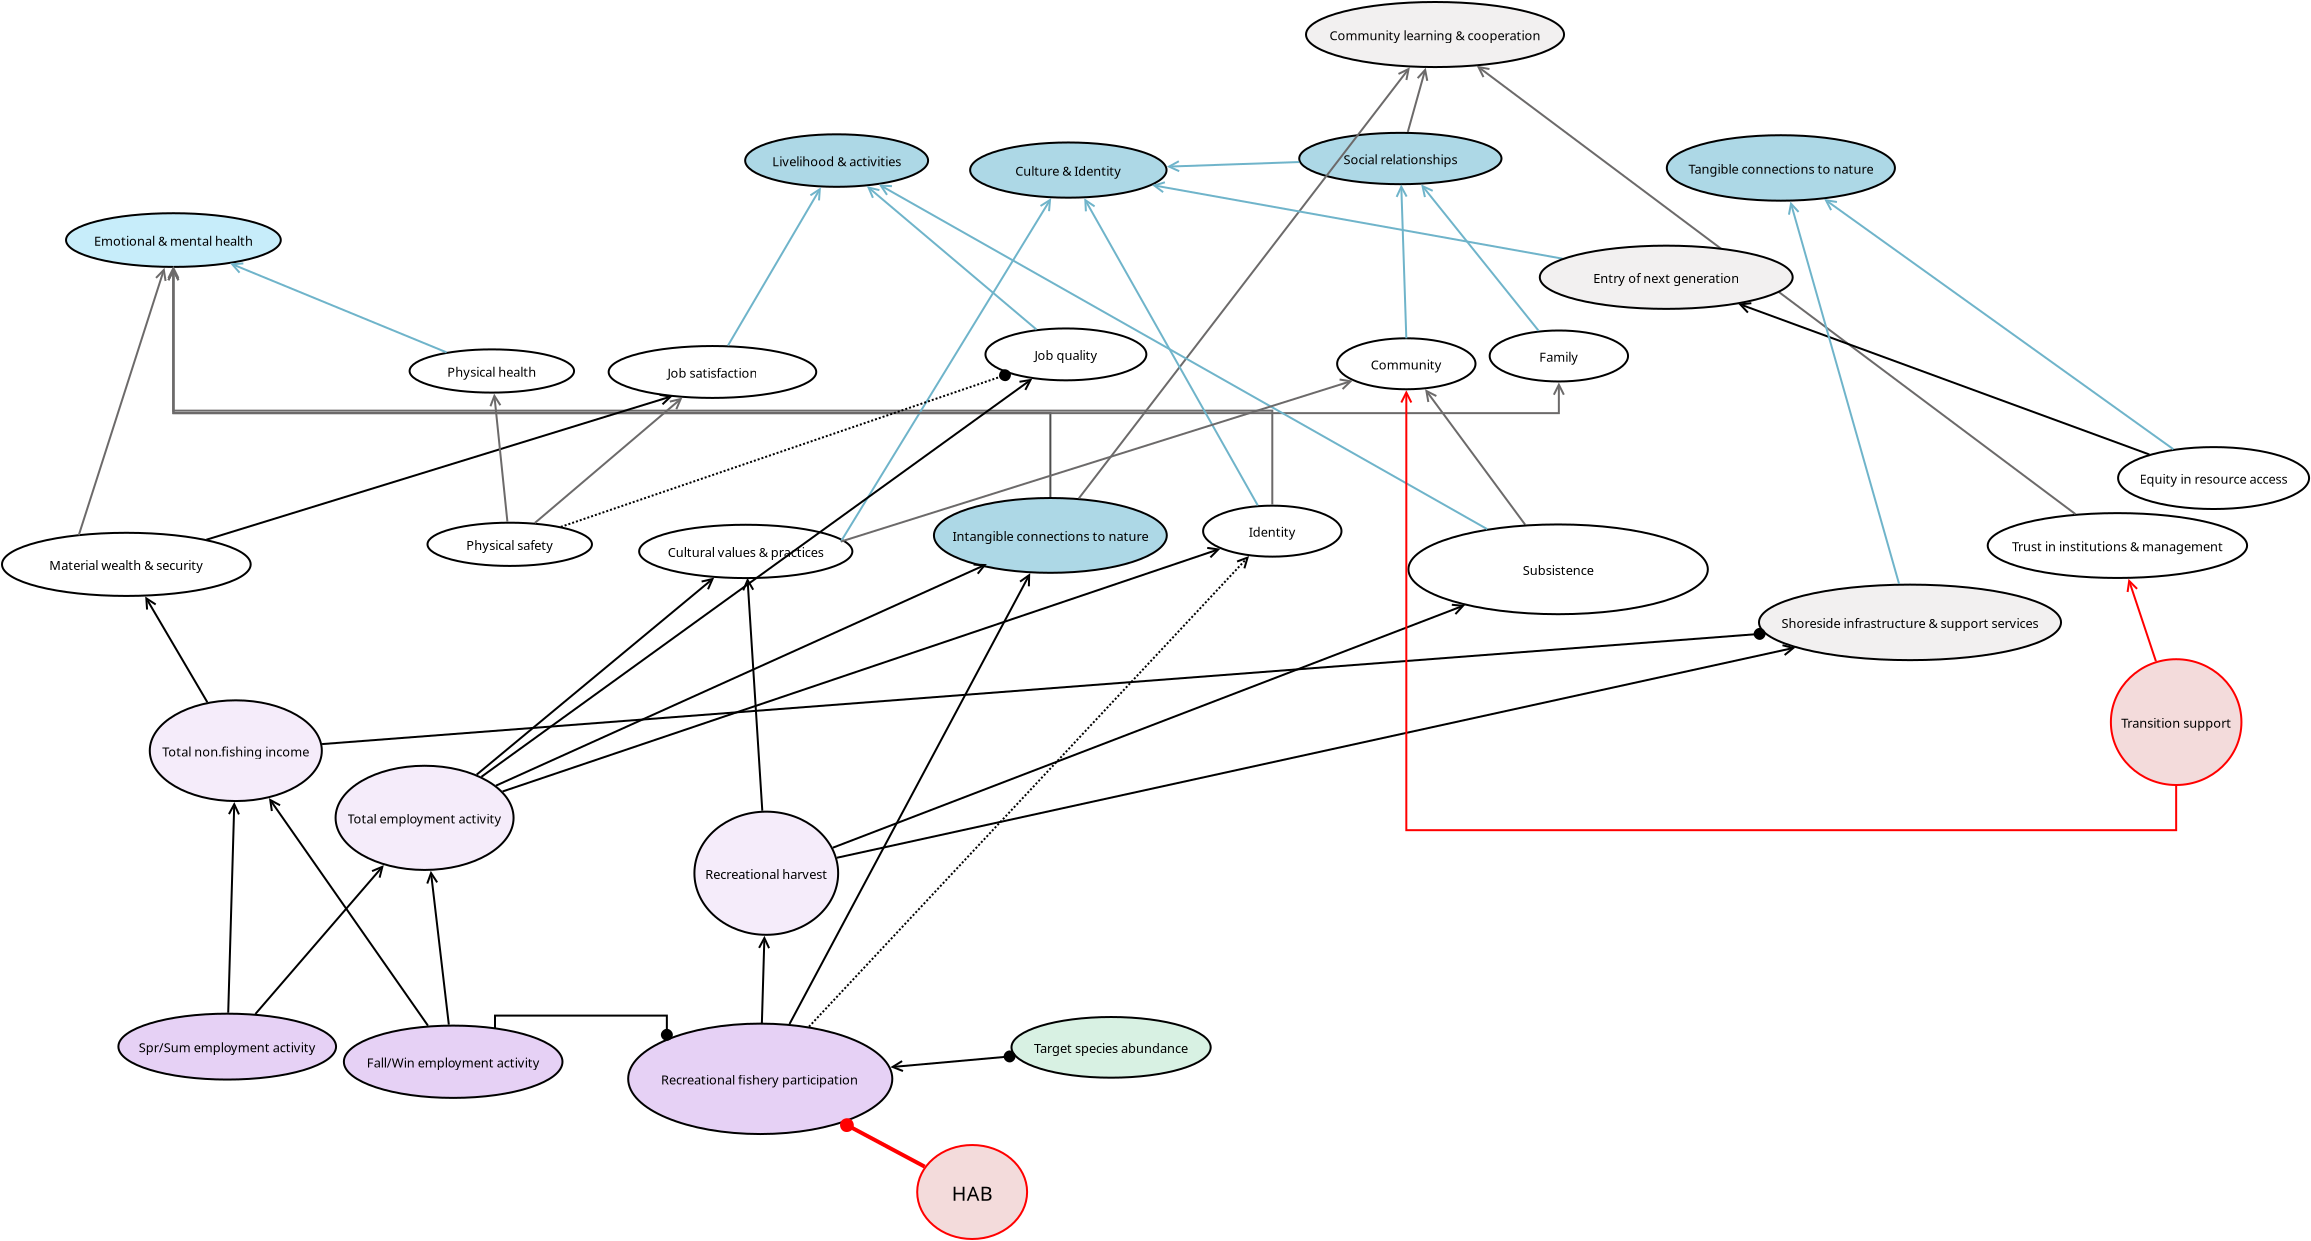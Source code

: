 <?xml version="1.0" encoding="UTF-8"?>
<dia:diagram xmlns:dia="http://www.lysator.liu.se/~alla/dia/">
  <dia:layer name="Background" visible="true" active="true">
    <dia:object type="Flowchart - Ellipse" version="0" id="O0">
      <dia:attribute name="obj_pos">
        <dia:point val="15.168,41.049"/>
      </dia:attribute>
      <dia:attribute name="obj_bb">
        <dia:rectangle val="15.117,40.999;28.424,46.62"/>
      </dia:attribute>
      <dia:attribute name="elem_corner">
        <dia:point val="15.168,41.049"/>
      </dia:attribute>
      <dia:attribute name="elem_width">
        <dia:real val="13.206"/>
      </dia:attribute>
      <dia:attribute name="elem_height">
        <dia:real val="5.521"/>
      </dia:attribute>
      <dia:attribute name="border_width">
        <dia:real val="0.1"/>
      </dia:attribute>
      <dia:attribute name="inner_color">
        <dia:color val="#e6d1f5"/>
      </dia:attribute>
      <dia:attribute name="show_background">
        <dia:boolean val="true"/>
      </dia:attribute>
      <dia:attribute name="padding">
        <dia:real val="0.354"/>
      </dia:attribute>
      <dia:attribute name="text">
        <dia:composite type="text">
          <dia:attribute name="string">
            <dia:string>#Recreational fishery participation#</dia:string>
          </dia:attribute>
          <dia:attribute name="font">
            <dia:font family="sans" style="0" name="Helvetica"/>
          </dia:attribute>
          <dia:attribute name="height">
            <dia:real val="0.8"/>
          </dia:attribute>
          <dia:attribute name="pos">
            <dia:point val="21.771,44.05"/>
          </dia:attribute>
          <dia:attribute name="color">
            <dia:color val="#000000"/>
          </dia:attribute>
          <dia:attribute name="alignment">
            <dia:enum val="1"/>
          </dia:attribute>
        </dia:composite>
      </dia:attribute>
    </dia:object>
    <dia:object type="Flowchart - Ellipse" version="0" id="O1">
      <dia:attribute name="obj_pos">
        <dia:point val="18.668,30.612"/>
      </dia:attribute>
      <dia:attribute name="obj_bb">
        <dia:rectangle val="18.618,30.562;25.528,36.497"/>
      </dia:attribute>
      <dia:attribute name="elem_corner">
        <dia:point val="18.668,30.612"/>
      </dia:attribute>
      <dia:attribute name="elem_width">
        <dia:real val="6.81"/>
      </dia:attribute>
      <dia:attribute name="elem_height">
        <dia:real val="5.835"/>
      </dia:attribute>
      <dia:attribute name="border_width">
        <dia:real val="0.1"/>
      </dia:attribute>
      <dia:attribute name="inner_color">
        <dia:color val="#f5ecfa"/>
      </dia:attribute>
      <dia:attribute name="show_background">
        <dia:boolean val="true"/>
      </dia:attribute>
      <dia:attribute name="padding">
        <dia:real val="0.354"/>
      </dia:attribute>
      <dia:attribute name="text">
        <dia:composite type="text">
          <dia:attribute name="string">
            <dia:string>#Recreational harvest#</dia:string>
          </dia:attribute>
          <dia:attribute name="font">
            <dia:font family="sans" style="0" name="Helvetica"/>
          </dia:attribute>
          <dia:attribute name="height">
            <dia:real val="0.8"/>
          </dia:attribute>
          <dia:attribute name="pos">
            <dia:point val="22.073,33.77"/>
          </dia:attribute>
          <dia:attribute name="color">
            <dia:color val="#000000"/>
          </dia:attribute>
          <dia:attribute name="alignment">
            <dia:enum val="1"/>
          </dia:attribute>
        </dia:composite>
      </dia:attribute>
    </dia:object>
    <dia:object type="Standard - Line" version="0" id="O2">
      <dia:attribute name="obj_pos">
        <dia:point val="21.852,41.039"/>
      </dia:attribute>
      <dia:attribute name="obj_bb">
        <dia:rectangle val="21.639,36.385;22.3,41.09"/>
      </dia:attribute>
      <dia:attribute name="conn_endpoints">
        <dia:point val="21.852,41.039"/>
        <dia:point val="21.986,36.496"/>
      </dia:attribute>
      <dia:attribute name="numcp">
        <dia:int val="1"/>
      </dia:attribute>
      <dia:attribute name="end_arrow">
        <dia:enum val="1"/>
      </dia:attribute>
      <dia:attribute name="end_arrow_length">
        <dia:real val="0.5"/>
      </dia:attribute>
      <dia:attribute name="end_arrow_width">
        <dia:real val="0.5"/>
      </dia:attribute>
      <dia:connections>
        <dia:connection handle="0" to="O0" connection="16"/>
        <dia:connection handle="1" to="O1" connection="16"/>
      </dia:connections>
    </dia:object>
    <dia:object type="Flowchart - Ellipse" version="0" id="O3">
      <dia:attribute name="obj_pos">
        <dia:point val="15.9,16.152"/>
      </dia:attribute>
      <dia:attribute name="obj_bb">
        <dia:rectangle val="15.85,16.102;26.244,18.775"/>
      </dia:attribute>
      <dia:attribute name="elem_corner">
        <dia:point val="15.9,16.152"/>
      </dia:attribute>
      <dia:attribute name="elem_width">
        <dia:real val="10.294"/>
      </dia:attribute>
      <dia:attribute name="elem_height">
        <dia:real val="2.574"/>
      </dia:attribute>
      <dia:attribute name="show_background">
        <dia:boolean val="true"/>
      </dia:attribute>
      <dia:attribute name="padding">
        <dia:real val="0.354"/>
      </dia:attribute>
      <dia:attribute name="text">
        <dia:composite type="text">
          <dia:attribute name="string">
            <dia:string>#Cultural values &amp; practices#</dia:string>
          </dia:attribute>
          <dia:attribute name="font">
            <dia:font family="sans" style="0" name="Helvetica"/>
          </dia:attribute>
          <dia:attribute name="height">
            <dia:real val="0.8"/>
          </dia:attribute>
          <dia:attribute name="pos">
            <dia:point val="21.047,17.678"/>
          </dia:attribute>
          <dia:attribute name="color">
            <dia:color val="#000000"/>
          </dia:attribute>
          <dia:attribute name="alignment">
            <dia:enum val="1"/>
          </dia:attribute>
        </dia:composite>
      </dia:attribute>
    </dia:object>
    <dia:object type="Flowchart - Ellipse" version="0" id="O4">
      <dia:attribute name="obj_pos">
        <dia:point val="30.742,14.86"/>
      </dia:attribute>
      <dia:attribute name="obj_bb">
        <dia:rectangle val="30.692,14.81;41.863,18.467"/>
      </dia:attribute>
      <dia:attribute name="elem_corner">
        <dia:point val="30.742,14.86"/>
      </dia:attribute>
      <dia:attribute name="elem_width">
        <dia:real val="11.071"/>
      </dia:attribute>
      <dia:attribute name="elem_height">
        <dia:real val="3.557"/>
      </dia:attribute>
      <dia:attribute name="border_width">
        <dia:real val="0.1"/>
      </dia:attribute>
      <dia:attribute name="inner_color">
        <dia:color val="#add8e6"/>
      </dia:attribute>
      <dia:attribute name="show_background">
        <dia:boolean val="true"/>
      </dia:attribute>
      <dia:attribute name="padding">
        <dia:real val="0.354"/>
      </dia:attribute>
      <dia:attribute name="text">
        <dia:composite type="text">
          <dia:attribute name="string">
            <dia:string>#Intangible connections to nature#</dia:string>
          </dia:attribute>
          <dia:attribute name="font">
            <dia:font family="sans" style="0" name="Helvetica"/>
          </dia:attribute>
          <dia:attribute name="height">
            <dia:real val="0.8"/>
          </dia:attribute>
          <dia:attribute name="pos">
            <dia:point val="36.278,16.879"/>
          </dia:attribute>
          <dia:attribute name="color">
            <dia:color val="#000000"/>
          </dia:attribute>
          <dia:attribute name="alignment">
            <dia:enum val="1"/>
          </dia:attribute>
        </dia:composite>
      </dia:attribute>
    </dia:object>
    <dia:object type="Flowchart - Ellipse" version="0" id="O5">
      <dia:attribute name="obj_pos">
        <dia:point val="-16.141,16.508"/>
      </dia:attribute>
      <dia:attribute name="obj_bb">
        <dia:rectangle val="-16.191,16.458;-3.657,19.715"/>
      </dia:attribute>
      <dia:attribute name="elem_corner">
        <dia:point val="-16.141,16.508"/>
      </dia:attribute>
      <dia:attribute name="elem_width">
        <dia:real val="12.434"/>
      </dia:attribute>
      <dia:attribute name="elem_height">
        <dia:real val="3.157"/>
      </dia:attribute>
      <dia:attribute name="show_background">
        <dia:boolean val="true"/>
      </dia:attribute>
      <dia:attribute name="padding">
        <dia:real val="0.354"/>
      </dia:attribute>
      <dia:attribute name="text">
        <dia:composite type="text">
          <dia:attribute name="string">
            <dia:string>#Material wealth &amp; security#</dia:string>
          </dia:attribute>
          <dia:attribute name="font">
            <dia:font family="sans" style="0" name="Helvetica"/>
          </dia:attribute>
          <dia:attribute name="height">
            <dia:real val="0.8"/>
          </dia:attribute>
          <dia:attribute name="pos">
            <dia:point val="-9.924,18.326"/>
          </dia:attribute>
          <dia:attribute name="color">
            <dia:color val="#000000"/>
          </dia:attribute>
          <dia:attribute name="alignment">
            <dia:enum val="1"/>
          </dia:attribute>
        </dia:composite>
      </dia:attribute>
    </dia:object>
    <dia:object type="Flowchart - Ellipse" version="0" id="O6">
      <dia:attribute name="obj_pos">
        <dia:point val="43.915,15.151"/>
      </dia:attribute>
      <dia:attribute name="obj_bb">
        <dia:rectangle val="43.865,15.101;50.882,17.75"/>
      </dia:attribute>
      <dia:attribute name="elem_corner">
        <dia:point val="43.915,15.151"/>
      </dia:attribute>
      <dia:attribute name="elem_width">
        <dia:real val="6.918"/>
      </dia:attribute>
      <dia:attribute name="elem_height">
        <dia:real val="2.549"/>
      </dia:attribute>
      <dia:attribute name="show_background">
        <dia:boolean val="true"/>
      </dia:attribute>
      <dia:attribute name="padding">
        <dia:real val="0.354"/>
      </dia:attribute>
      <dia:attribute name="text">
        <dia:composite type="text">
          <dia:attribute name="string">
            <dia:string>#Identity#</dia:string>
          </dia:attribute>
          <dia:attribute name="font">
            <dia:font family="sans" style="0" name="Helvetica"/>
          </dia:attribute>
          <dia:attribute name="height">
            <dia:real val="0.8"/>
          </dia:attribute>
          <dia:attribute name="pos">
            <dia:point val="47.374,16.666"/>
          </dia:attribute>
          <dia:attribute name="color">
            <dia:color val="#000000"/>
          </dia:attribute>
          <dia:attribute name="alignment">
            <dia:enum val="1"/>
          </dia:attribute>
        </dia:composite>
      </dia:attribute>
    </dia:object>
    <dia:object type="Flowchart - Ellipse" version="0" id="O7">
      <dia:attribute name="obj_pos">
        <dia:point val="14.191,7.169"/>
      </dia:attribute>
      <dia:attribute name="obj_bb">
        <dia:rectangle val="14.141,7.119;24.622,9.814"/>
      </dia:attribute>
      <dia:attribute name="elem_corner">
        <dia:point val="14.191,7.169"/>
      </dia:attribute>
      <dia:attribute name="elem_width">
        <dia:real val="10.381"/>
      </dia:attribute>
      <dia:attribute name="elem_height">
        <dia:real val="2.595"/>
      </dia:attribute>
      <dia:attribute name="show_background">
        <dia:boolean val="true"/>
      </dia:attribute>
      <dia:attribute name="padding">
        <dia:real val="0.354"/>
      </dia:attribute>
      <dia:attribute name="text">
        <dia:composite type="text">
          <dia:attribute name="string">
            <dia:string>#Job satisfaction#</dia:string>
          </dia:attribute>
          <dia:attribute name="font">
            <dia:font family="sans" style="0" name="Helvetica"/>
          </dia:attribute>
          <dia:attribute name="height">
            <dia:real val="0.8"/>
          </dia:attribute>
          <dia:attribute name="pos">
            <dia:point val="19.381,8.707"/>
          </dia:attribute>
          <dia:attribute name="color">
            <dia:color val="#000000"/>
          </dia:attribute>
          <dia:attribute name="alignment">
            <dia:enum val="1"/>
          </dia:attribute>
        </dia:composite>
      </dia:attribute>
    </dia:object>
    <dia:object type="Flowchart - Ellipse" version="0" id="O8">
      <dia:attribute name="obj_pos">
        <dia:point val="-12.726,0.582"/>
      </dia:attribute>
      <dia:attribute name="obj_bb">
        <dia:rectangle val="-12.776,0.532;-2.365,3.21"/>
      </dia:attribute>
      <dia:attribute name="elem_corner">
        <dia:point val="-12.726,0.582"/>
      </dia:attribute>
      <dia:attribute name="elem_width">
        <dia:real val="10.311"/>
      </dia:attribute>
      <dia:attribute name="elem_height">
        <dia:real val="2.578"/>
      </dia:attribute>
      <dia:attribute name="border_width">
        <dia:real val="0.1"/>
      </dia:attribute>
      <dia:attribute name="inner_color">
        <dia:color val="#c7edfa"/>
      </dia:attribute>
      <dia:attribute name="show_background">
        <dia:boolean val="true"/>
      </dia:attribute>
      <dia:attribute name="padding">
        <dia:real val="0.354"/>
      </dia:attribute>
      <dia:attribute name="text">
        <dia:composite type="text">
          <dia:attribute name="string">
            <dia:string>#Emotional &amp; mental health#</dia:string>
          </dia:attribute>
          <dia:attribute name="font">
            <dia:font family="sans" style="0" name="Helvetica"/>
          </dia:attribute>
          <dia:attribute name="height">
            <dia:real val="0.8"/>
          </dia:attribute>
          <dia:attribute name="pos">
            <dia:point val="-7.571,2.111"/>
          </dia:attribute>
          <dia:attribute name="color">
            <dia:color val="#000000"/>
          </dia:attribute>
          <dia:attribute name="alignment">
            <dia:enum val="1"/>
          </dia:attribute>
        </dia:composite>
      </dia:attribute>
    </dia:object>
    <dia:object type="Flowchart - Ellipse" version="0" id="O9">
      <dia:attribute name="obj_pos">
        <dia:point val="48.721,-3.49"/>
      </dia:attribute>
      <dia:attribute name="obj_bb">
        <dia:rectangle val="48.671,-3.54;58.884,-0.872"/>
      </dia:attribute>
      <dia:attribute name="elem_corner">
        <dia:point val="48.721,-3.49"/>
      </dia:attribute>
      <dia:attribute name="elem_width">
        <dia:real val="10.113"/>
      </dia:attribute>
      <dia:attribute name="elem_height">
        <dia:real val="2.567"/>
      </dia:attribute>
      <dia:attribute name="border_width">
        <dia:real val="0.1"/>
      </dia:attribute>
      <dia:attribute name="inner_color">
        <dia:color val="#add8e6"/>
      </dia:attribute>
      <dia:attribute name="show_background">
        <dia:boolean val="true"/>
      </dia:attribute>
      <dia:attribute name="padding">
        <dia:real val="0.354"/>
      </dia:attribute>
      <dia:attribute name="text">
        <dia:composite type="text">
          <dia:attribute name="string">
            <dia:string>#Social relationships#</dia:string>
          </dia:attribute>
          <dia:attribute name="font">
            <dia:font family="sans" style="0" name="Helvetica"/>
          </dia:attribute>
          <dia:attribute name="height">
            <dia:real val="0.8"/>
          </dia:attribute>
          <dia:attribute name="pos">
            <dia:point val="53.778,-1.966"/>
          </dia:attribute>
          <dia:attribute name="color">
            <dia:color val="#000000"/>
          </dia:attribute>
          <dia:attribute name="alignment">
            <dia:enum val="1"/>
          </dia:attribute>
        </dia:composite>
      </dia:attribute>
    </dia:object>
    <dia:object type="Standard - Line" version="0" id="O10">
      <dia:attribute name="obj_pos">
        <dia:point val="37.632,14.875"/>
      </dia:attribute>
      <dia:attribute name="obj_bb">
        <dia:rectangle val="37.562,-6.916;54.368,14.945"/>
      </dia:attribute>
      <dia:attribute name="conn_endpoints">
        <dia:point val="37.632,14.875"/>
        <dia:point val="54.298,-6.827"/>
      </dia:attribute>
      <dia:attribute name="numcp">
        <dia:int val="1"/>
      </dia:attribute>
      <dia:attribute name="line_color">
        <dia:color val="#6c6a6a"/>
      </dia:attribute>
      <dia:attribute name="end_arrow">
        <dia:enum val="1"/>
      </dia:attribute>
      <dia:attribute name="end_arrow_length">
        <dia:real val="0.5"/>
      </dia:attribute>
      <dia:attribute name="end_arrow_width">
        <dia:real val="0.5"/>
      </dia:attribute>
      <dia:connections>
        <dia:connection handle="0" to="O4" connection="16"/>
        <dia:connection handle="1" to="O18" connection="16"/>
      </dia:connections>
    </dia:object>
    <dia:object type="Standard - ZigZagLine" version="1" id="O11">
      <dia:attribute name="obj_pos">
        <dia:point val="36.278,14.81"/>
      </dia:attribute>
      <dia:attribute name="obj_bb">
        <dia:rectangle val="-7.902,3.097;36.328,14.86"/>
      </dia:attribute>
      <dia:attribute name="orth_points">
        <dia:point val="36.278,14.81"/>
        <dia:point val="36.278,10.525"/>
        <dia:point val="-7.571,10.525"/>
        <dia:point val="-7.571,3.209"/>
      </dia:attribute>
      <dia:attribute name="orth_orient">
        <dia:enum val="1"/>
        <dia:enum val="0"/>
        <dia:enum val="1"/>
      </dia:attribute>
      <dia:attribute name="autorouting">
        <dia:boolean val="false"/>
      </dia:attribute>
      <dia:attribute name="line_color">
        <dia:color val="#4d4d4d"/>
      </dia:attribute>
      <dia:attribute name="end_arrow">
        <dia:enum val="1"/>
      </dia:attribute>
      <dia:attribute name="end_arrow_length">
        <dia:real val="0.5"/>
      </dia:attribute>
      <dia:attribute name="end_arrow_width">
        <dia:real val="0.5"/>
      </dia:attribute>
      <dia:connections>
        <dia:connection handle="0" to="O4" connection="16"/>
        <dia:connection handle="1" to="O8" connection="16"/>
      </dia:connections>
    </dia:object>
    <dia:object type="Standard - ZigZagLine" version="1" id="O12">
      <dia:attribute name="obj_pos">
        <dia:point val="47.374,15.101"/>
      </dia:attribute>
      <dia:attribute name="obj_bb">
        <dia:rectangle val="-7.902,3.048;47.424,15.151"/>
      </dia:attribute>
      <dia:attribute name="orth_points">
        <dia:point val="47.374,15.101"/>
        <dia:point val="47.374,10.4"/>
        <dia:point val="-7.571,10.4"/>
        <dia:point val="-7.571,3.16"/>
      </dia:attribute>
      <dia:attribute name="orth_orient">
        <dia:enum val="1"/>
        <dia:enum val="0"/>
        <dia:enum val="1"/>
      </dia:attribute>
      <dia:attribute name="autorouting">
        <dia:boolean val="false"/>
      </dia:attribute>
      <dia:attribute name="line_color">
        <dia:color val="#6c6a6a"/>
      </dia:attribute>
      <dia:attribute name="end_arrow">
        <dia:enum val="1"/>
      </dia:attribute>
      <dia:attribute name="end_arrow_length">
        <dia:real val="0.5"/>
      </dia:attribute>
      <dia:attribute name="end_arrow_width">
        <dia:real val="0.5"/>
      </dia:attribute>
      <dia:connections>
        <dia:connection handle="0" to="O6" connection="16"/>
        <dia:connection handle="1" to="O8" connection="12"/>
      </dia:connections>
    </dia:object>
    <dia:object type="Standard - Line" version="0" id="O13">
      <dia:attribute name="obj_pos">
        <dia:point val="25.802,16.946"/>
      </dia:attribute>
      <dia:attribute name="obj_bb">
        <dia:rectangle val="25.733,-0.321;36.386,17.015"/>
      </dia:attribute>
      <dia:attribute name="conn_endpoints">
        <dia:point val="25.802,16.946"/>
        <dia:point val="36.317,-0.226"/>
      </dia:attribute>
      <dia:attribute name="numcp">
        <dia:int val="1"/>
      </dia:attribute>
      <dia:attribute name="line_color">
        <dia:color val="#6fb4ca"/>
      </dia:attribute>
      <dia:attribute name="end_arrow">
        <dia:enum val="1"/>
      </dia:attribute>
      <dia:attribute name="end_arrow_length">
        <dia:real val="0.5"/>
      </dia:attribute>
      <dia:attribute name="end_arrow_width">
        <dia:real val="0.5"/>
      </dia:attribute>
      <dia:connections>
        <dia:connection handle="0" to="O3" connection="1"/>
        <dia:connection handle="1" to="O39" connection="16"/>
      </dia:connections>
    </dia:object>
    <dia:object type="Standard - Line" version="0" id="O14">
      <dia:attribute name="obj_pos">
        <dia:point val="21.884,30.566"/>
      </dia:attribute>
      <dia:attribute name="obj_bb">
        <dia:rectangle val="20.837,18.663;21.937,30.619"/>
      </dia:attribute>
      <dia:attribute name="conn_endpoints">
        <dia:point val="21.884,30.566"/>
        <dia:point val="21.132,18.775"/>
      </dia:attribute>
      <dia:attribute name="numcp">
        <dia:int val="1"/>
      </dia:attribute>
      <dia:attribute name="end_arrow">
        <dia:enum val="1"/>
      </dia:attribute>
      <dia:attribute name="end_arrow_length">
        <dia:real val="0.5"/>
      </dia:attribute>
      <dia:attribute name="end_arrow_width">
        <dia:real val="0.5"/>
      </dia:attribute>
      <dia:connections>
        <dia:connection handle="0" to="O1" connection="16"/>
        <dia:connection handle="1" to="O3" connection="16"/>
      </dia:connections>
    </dia:object>
    <dia:object type="Standard - Line" version="0" id="O15">
      <dia:attribute name="obj_pos">
        <dia:point val="60.017,16.103"/>
      </dia:attribute>
      <dia:attribute name="obj_bb">
        <dia:rectangle val="54.943,9.236;60.087,16.173"/>
      </dia:attribute>
      <dia:attribute name="conn_endpoints">
        <dia:point val="60.017,16.103"/>
        <dia:point val="55.013,9.326"/>
      </dia:attribute>
      <dia:attribute name="numcp">
        <dia:int val="1"/>
      </dia:attribute>
      <dia:attribute name="line_color">
        <dia:color val="#6c6a6a"/>
      </dia:attribute>
      <dia:attribute name="end_arrow">
        <dia:enum val="1"/>
      </dia:attribute>
      <dia:attribute name="end_arrow_length">
        <dia:real val="0.5"/>
      </dia:attribute>
      <dia:attribute name="end_arrow_width">
        <dia:real val="0.5"/>
      </dia:attribute>
      <dia:connections>
        <dia:connection handle="0" to="O32" connection="16"/>
        <dia:connection handle="1" to="O42" connection="16"/>
      </dia:connections>
    </dia:object>
    <dia:object type="Standard - ZigZagLine" version="1" id="O16">
      <dia:attribute name="obj_pos">
        <dia:point val="61.702,8.992"/>
      </dia:attribute>
      <dia:attribute name="obj_bb">
        <dia:rectangle val="-7.902,3.159;62.033,10.575"/>
      </dia:attribute>
      <dia:attribute name="orth_points">
        <dia:point val="61.702,8.992"/>
        <dia:point val="61.702,10.525"/>
        <dia:point val="-7.571,10.525"/>
        <dia:point val="-7.571,3.209"/>
      </dia:attribute>
      <dia:attribute name="orth_orient">
        <dia:enum val="1"/>
        <dia:enum val="0"/>
        <dia:enum val="1"/>
      </dia:attribute>
      <dia:attribute name="autorouting">
        <dia:boolean val="false"/>
      </dia:attribute>
      <dia:attribute name="line_color">
        <dia:color val="#6c6a6a"/>
      </dia:attribute>
      <dia:attribute name="start_arrow">
        <dia:enum val="1"/>
      </dia:attribute>
      <dia:attribute name="start_arrow_length">
        <dia:real val="0.5"/>
      </dia:attribute>
      <dia:attribute name="start_arrow_width">
        <dia:real val="0.5"/>
      </dia:attribute>
      <dia:attribute name="end_arrow">
        <dia:enum val="1"/>
      </dia:attribute>
      <dia:attribute name="end_arrow_length">
        <dia:real val="0.5"/>
      </dia:attribute>
      <dia:attribute name="end_arrow_width">
        <dia:real val="0.5"/>
      </dia:attribute>
      <dia:connections>
        <dia:connection handle="0" to="O41" connection="16"/>
        <dia:connection handle="1" to="O8" connection="16"/>
      </dia:connections>
    </dia:object>
    <dia:object type="Standard - Line" version="0" id="O17">
      <dia:attribute name="obj_pos">
        <dia:point val="-12.303,16.628"/>
      </dia:attribute>
      <dia:attribute name="obj_bb">
        <dia:rectangle val="-12.366,3.094;-7.849,16.691"/>
      </dia:attribute>
      <dia:attribute name="conn_endpoints">
        <dia:point val="-12.303,16.628"/>
        <dia:point val="-7.997,3.201"/>
      </dia:attribute>
      <dia:attribute name="numcp">
        <dia:int val="1"/>
      </dia:attribute>
      <dia:attribute name="line_color">
        <dia:color val="#6c6a6a"/>
      </dia:attribute>
      <dia:attribute name="end_arrow">
        <dia:enum val="1"/>
      </dia:attribute>
      <dia:attribute name="end_arrow_length">
        <dia:real val="0.5"/>
      </dia:attribute>
      <dia:attribute name="end_arrow_width">
        <dia:real val="0.5"/>
      </dia:attribute>
      <dia:connections>
        <dia:connection handle="0" to="O5" connection="5"/>
        <dia:connection handle="1" to="O8" connection="16"/>
      </dia:connections>
    </dia:object>
    <dia:object type="Flowchart - Ellipse" version="0" id="O18">
      <dia:attribute name="obj_pos">
        <dia:point val="49.286,-9.975"/>
      </dia:attribute>
      <dia:attribute name="obj_bb">
        <dia:rectangle val="49.236,-10.025;61.785,-6.787"/>
      </dia:attribute>
      <dia:attribute name="elem_corner">
        <dia:point val="49.286,-9.975"/>
      </dia:attribute>
      <dia:attribute name="elem_width">
        <dia:real val="12.449"/>
      </dia:attribute>
      <dia:attribute name="elem_height">
        <dia:real val="3.139"/>
      </dia:attribute>
      <dia:attribute name="border_width">
        <dia:real val="0.1"/>
      </dia:attribute>
      <dia:attribute name="inner_color">
        <dia:color val="#f2f0f0"/>
      </dia:attribute>
      <dia:attribute name="show_background">
        <dia:boolean val="true"/>
      </dia:attribute>
      <dia:attribute name="padding">
        <dia:real val="0.354"/>
      </dia:attribute>
      <dia:attribute name="text">
        <dia:composite type="text">
          <dia:attribute name="string">
            <dia:string>#Community learning &amp; cooperation#</dia:string>
          </dia:attribute>
          <dia:attribute name="font">
            <dia:font family="sans" style="0" name="Helvetica"/>
          </dia:attribute>
          <dia:attribute name="height">
            <dia:real val="0.8"/>
          </dia:attribute>
          <dia:attribute name="pos">
            <dia:point val="55.511,-8.166"/>
          </dia:attribute>
          <dia:attribute name="color">
            <dia:color val="#000000"/>
          </dia:attribute>
          <dia:attribute name="alignment">
            <dia:enum val="1"/>
          </dia:attribute>
        </dia:composite>
      </dia:attribute>
    </dia:object>
    <dia:object type="Flowchart - Ellipse" version="0" id="O19">
      <dia:attribute name="obj_pos">
        <dia:point val="-8.694,24.918"/>
      </dia:attribute>
      <dia:attribute name="obj_bb">
        <dia:rectangle val="-8.744,24.868;-0.158,29.935"/>
      </dia:attribute>
      <dia:attribute name="elem_corner">
        <dia:point val="-8.694,24.918"/>
      </dia:attribute>
      <dia:attribute name="elem_width">
        <dia:real val="8.486"/>
      </dia:attribute>
      <dia:attribute name="elem_height">
        <dia:real val="4.968"/>
      </dia:attribute>
      <dia:attribute name="border_width">
        <dia:real val="0.1"/>
      </dia:attribute>
      <dia:attribute name="inner_color">
        <dia:color val="#f5ecfa"/>
      </dia:attribute>
      <dia:attribute name="show_background">
        <dia:boolean val="true"/>
      </dia:attribute>
      <dia:attribute name="padding">
        <dia:real val="0.354"/>
      </dia:attribute>
      <dia:attribute name="text">
        <dia:composite type="text">
          <dia:attribute name="string">
            <dia:string>#Total non.fishing income#</dia:string>
          </dia:attribute>
          <dia:attribute name="font">
            <dia:font family="sans" style="0" name="Helvetica"/>
          </dia:attribute>
          <dia:attribute name="height">
            <dia:real val="0.8"/>
          </dia:attribute>
          <dia:attribute name="pos">
            <dia:point val="-4.451,27.641"/>
          </dia:attribute>
          <dia:attribute name="color">
            <dia:color val="#000000"/>
          </dia:attribute>
          <dia:attribute name="alignment">
            <dia:enum val="1"/>
          </dia:attribute>
        </dia:composite>
      </dia:attribute>
    </dia:object>
    <dia:object type="Standard - Line" version="0" id="O20">
      <dia:attribute name="obj_pos">
        <dia:point val="-5.854,25.014"/>
      </dia:attribute>
      <dia:attribute name="obj_bb">
        <dia:rectangle val="-9.051,19.594;-5.786,25.082"/>
      </dia:attribute>
      <dia:attribute name="conn_endpoints">
        <dia:point val="-5.854,25.014"/>
        <dia:point val="-8.982,19.69"/>
      </dia:attribute>
      <dia:attribute name="numcp">
        <dia:int val="1"/>
      </dia:attribute>
      <dia:attribute name="end_arrow">
        <dia:enum val="1"/>
      </dia:attribute>
      <dia:attribute name="end_arrow_length">
        <dia:real val="0.5"/>
      </dia:attribute>
      <dia:attribute name="end_arrow_width">
        <dia:real val="0.5"/>
      </dia:attribute>
      <dia:connections>
        <dia:connection handle="0" to="O19" connection="16"/>
        <dia:connection handle="1" to="O5" connection="16"/>
      </dia:connections>
    </dia:object>
    <dia:object type="Flowchart - Ellipse" version="0" id="O21">
      <dia:attribute name="obj_pos">
        <dia:point val="0.953,41.148"/>
      </dia:attribute>
      <dia:attribute name="obj_bb">
        <dia:rectangle val="0.903,41.098;11.933,44.813"/>
      </dia:attribute>
      <dia:attribute name="elem_corner">
        <dia:point val="0.953,41.148"/>
      </dia:attribute>
      <dia:attribute name="elem_width">
        <dia:real val="10.93"/>
      </dia:attribute>
      <dia:attribute name="elem_height">
        <dia:real val="3.615"/>
      </dia:attribute>
      <dia:attribute name="border_width">
        <dia:real val="0.1"/>
      </dia:attribute>
      <dia:attribute name="inner_color">
        <dia:color val="#e6d1f5"/>
      </dia:attribute>
      <dia:attribute name="show_background">
        <dia:boolean val="true"/>
      </dia:attribute>
      <dia:attribute name="padding">
        <dia:real val="0.354"/>
      </dia:attribute>
      <dia:attribute name="text">
        <dia:composite type="text">
          <dia:attribute name="string">
            <dia:string>#Fall/Win employment activity#</dia:string>
          </dia:attribute>
          <dia:attribute name="font">
            <dia:font family="sans" style="0" name="Helvetica"/>
          </dia:attribute>
          <dia:attribute name="height">
            <dia:real val="0.8"/>
          </dia:attribute>
          <dia:attribute name="pos">
            <dia:point val="6.418,43.195"/>
          </dia:attribute>
          <dia:attribute name="color">
            <dia:color val="#000000"/>
          </dia:attribute>
          <dia:attribute name="alignment">
            <dia:enum val="1"/>
          </dia:attribute>
        </dia:composite>
      </dia:attribute>
    </dia:object>
    <dia:object type="Standard - Line" version="0" id="O22">
      <dia:attribute name="obj_pos">
        <dia:point val="5.159,41.153"/>
      </dia:attribute>
      <dia:attribute name="obj_bb">
        <dia:rectangle val="-2.886,29.649;5.228,41.223"/>
      </dia:attribute>
      <dia:attribute name="conn_endpoints">
        <dia:point val="5.159,41.153"/>
        <dia:point val="-2.816,29.741"/>
      </dia:attribute>
      <dia:attribute name="numcp">
        <dia:int val="1"/>
      </dia:attribute>
      <dia:attribute name="end_arrow">
        <dia:enum val="1"/>
      </dia:attribute>
      <dia:attribute name="end_arrow_length">
        <dia:real val="0.5"/>
      </dia:attribute>
      <dia:attribute name="end_arrow_width">
        <dia:real val="0.5"/>
      </dia:attribute>
      <dia:connections>
        <dia:connection handle="0" to="O21" connection="16"/>
        <dia:connection handle="1" to="O19" connection="16"/>
      </dia:connections>
    </dia:object>
    <dia:object type="Standard - Line" version="0" id="O23">
      <dia:attribute name="obj_pos">
        <dia:point val="54.149,-3.533"/>
      </dia:attribute>
      <dia:attribute name="obj_bb">
        <dia:rectangle val="54.087,-6.9;55.23,-3.472"/>
      </dia:attribute>
      <dia:attribute name="conn_endpoints">
        <dia:point val="54.149,-3.533"/>
        <dia:point val="55.059,-6.792"/>
      </dia:attribute>
      <dia:attribute name="numcp">
        <dia:int val="1"/>
      </dia:attribute>
      <dia:attribute name="line_color">
        <dia:color val="#6c6a6a"/>
      </dia:attribute>
      <dia:attribute name="end_arrow">
        <dia:enum val="1"/>
      </dia:attribute>
      <dia:attribute name="end_arrow_length">
        <dia:real val="0.5"/>
      </dia:attribute>
      <dia:attribute name="end_arrow_width">
        <dia:real val="0.5"/>
      </dia:attribute>
      <dia:connections>
        <dia:connection handle="0" to="O9" connection="16"/>
        <dia:connection handle="1" to="O18" connection="16"/>
      </dia:connections>
    </dia:object>
    <dia:object type="Standard - ZigZagLine" version="1" id="O24">
      <dia:attribute name="obj_pos">
        <dia:point val="8.509,41.285"/>
      </dia:attribute>
      <dia:attribute name="obj_bb">
        <dia:rectangle val="8.459,40.598;17.422,41.929"/>
      </dia:attribute>
      <dia:attribute name="orth_points">
        <dia:point val="8.509,41.285"/>
        <dia:point val="8.509,40.648"/>
        <dia:point val="17.102,40.648"/>
        <dia:point val="17.102,41.858"/>
      </dia:attribute>
      <dia:attribute name="orth_orient">
        <dia:enum val="1"/>
        <dia:enum val="0"/>
        <dia:enum val="1"/>
      </dia:attribute>
      <dia:attribute name="autorouting">
        <dia:boolean val="false"/>
      </dia:attribute>
      <dia:attribute name="end_arrow">
        <dia:enum val="8"/>
      </dia:attribute>
      <dia:attribute name="end_arrow_length">
        <dia:real val="0.5"/>
      </dia:attribute>
      <dia:attribute name="end_arrow_width">
        <dia:real val="0.5"/>
      </dia:attribute>
      <dia:connections>
        <dia:connection handle="0" to="O21" connection="3"/>
        <dia:connection handle="1" to="O0" connection="6"/>
      </dia:connections>
    </dia:object>
    <dia:object type="Standard - Line" version="0" id="O25">
      <dia:attribute name="obj_pos">
        <dia:point val="-5.924,16.853"/>
      </dia:attribute>
      <dia:attribute name="obj_bb">
        <dia:rectangle val="-5.986,9.511;17.502,16.916"/>
      </dia:attribute>
      <dia:attribute name="conn_endpoints">
        <dia:point val="-5.924,16.853"/>
        <dia:point val="17.395,9.666"/>
      </dia:attribute>
      <dia:attribute name="numcp">
        <dia:int val="1"/>
      </dia:attribute>
      <dia:attribute name="end_arrow">
        <dia:enum val="1"/>
      </dia:attribute>
      <dia:attribute name="end_arrow_length">
        <dia:real val="0.5"/>
      </dia:attribute>
      <dia:attribute name="end_arrow_width">
        <dia:real val="0.5"/>
      </dia:attribute>
      <dia:connections>
        <dia:connection handle="0" to="O5" connection="16"/>
        <dia:connection handle="1" to="O7" connection="11"/>
      </dia:connections>
    </dia:object>
    <dia:object type="Standard - Line" version="0" id="O26">
      <dia:attribute name="obj_pos">
        <dia:point val="48.718,-2.03"/>
      </dia:attribute>
      <dia:attribute name="obj_bb">
        <dia:rectangle val="41.987,-2.149;48.77,-1.488"/>
      </dia:attribute>
      <dia:attribute name="conn_endpoints">
        <dia:point val="48.718,-2.03"/>
        <dia:point val="42.099,-1.799"/>
      </dia:attribute>
      <dia:attribute name="numcp">
        <dia:int val="1"/>
      </dia:attribute>
      <dia:attribute name="line_color">
        <dia:color val="#6fb4ca"/>
      </dia:attribute>
      <dia:attribute name="end_arrow">
        <dia:enum val="1"/>
      </dia:attribute>
      <dia:attribute name="end_arrow_length">
        <dia:real val="0.5"/>
      </dia:attribute>
      <dia:attribute name="end_arrow_width">
        <dia:real val="0.5"/>
      </dia:attribute>
      <dia:connections>
        <dia:connection handle="0" to="O9" connection="16"/>
        <dia:connection handle="1" to="O39" connection="16"/>
      </dia:connections>
    </dia:object>
    <dia:object type="Flowchart - Ellipse" version="0" id="O27">
      <dia:attribute name="obj_pos">
        <dia:point val="72.096,19.196"/>
      </dia:attribute>
      <dia:attribute name="obj_bb">
        <dia:rectangle val="72.046,19.146;86.473,22.828"/>
      </dia:attribute>
      <dia:attribute name="elem_corner">
        <dia:point val="72.096,19.196"/>
      </dia:attribute>
      <dia:attribute name="elem_width">
        <dia:real val="14.327"/>
      </dia:attribute>
      <dia:attribute name="elem_height">
        <dia:real val="3.582"/>
      </dia:attribute>
      <dia:attribute name="border_width">
        <dia:real val="0.1"/>
      </dia:attribute>
      <dia:attribute name="inner_color">
        <dia:color val="#f2f0f0"/>
      </dia:attribute>
      <dia:attribute name="show_background">
        <dia:boolean val="true"/>
      </dia:attribute>
      <dia:attribute name="padding">
        <dia:real val="0.354"/>
      </dia:attribute>
      <dia:attribute name="text">
        <dia:composite type="text">
          <dia:attribute name="string">
            <dia:string>#Shoreside infrastructure &amp; support services#</dia:string>
          </dia:attribute>
          <dia:attribute name="font">
            <dia:font family="sans" style="0" name="Helvetica"/>
          </dia:attribute>
          <dia:attribute name="height">
            <dia:real val="0.8"/>
          </dia:attribute>
          <dia:attribute name="pos">
            <dia:point val="79.26,21.227"/>
          </dia:attribute>
          <dia:attribute name="color">
            <dia:color val="#000000"/>
          </dia:attribute>
          <dia:attribute name="alignment">
            <dia:enum val="1"/>
          </dia:attribute>
        </dia:composite>
      </dia:attribute>
    </dia:object>
    <dia:object type="Flowchart - Ellipse" version="0" id="O28">
      <dia:attribute name="obj_pos">
        <dia:point val="4.239,7.337"/>
      </dia:attribute>
      <dia:attribute name="obj_bb">
        <dia:rectangle val="4.189,7.287;12.512,9.548"/>
      </dia:attribute>
      <dia:attribute name="elem_corner">
        <dia:point val="4.239,7.337"/>
      </dia:attribute>
      <dia:attribute name="elem_width">
        <dia:real val="8.223"/>
      </dia:attribute>
      <dia:attribute name="elem_height">
        <dia:real val="2.161"/>
      </dia:attribute>
      <dia:attribute name="show_background">
        <dia:boolean val="true"/>
      </dia:attribute>
      <dia:attribute name="padding">
        <dia:real val="0.354"/>
      </dia:attribute>
      <dia:attribute name="text">
        <dia:composite type="text">
          <dia:attribute name="string">
            <dia:string>#Physical health#</dia:string>
          </dia:attribute>
          <dia:attribute name="font">
            <dia:font family="sans" style="0" name="Helvetica"/>
          </dia:attribute>
          <dia:attribute name="height">
            <dia:real val="0.8"/>
          </dia:attribute>
          <dia:attribute name="pos">
            <dia:point val="8.35,8.658"/>
          </dia:attribute>
          <dia:attribute name="color">
            <dia:color val="#000000"/>
          </dia:attribute>
          <dia:attribute name="alignment">
            <dia:enum val="1"/>
          </dia:attribute>
        </dia:composite>
      </dia:attribute>
    </dia:object>
    <dia:object type="Flowchart - Ellipse" version="0" id="O29">
      <dia:attribute name="obj_pos">
        <dia:point val="5.134,16.003"/>
      </dia:attribute>
      <dia:attribute name="obj_bb">
        <dia:rectangle val="5.084,15.953;13.407,18.214"/>
      </dia:attribute>
      <dia:attribute name="elem_corner">
        <dia:point val="5.134,16.003"/>
      </dia:attribute>
      <dia:attribute name="elem_width">
        <dia:real val="8.223"/>
      </dia:attribute>
      <dia:attribute name="elem_height">
        <dia:real val="2.161"/>
      </dia:attribute>
      <dia:attribute name="show_background">
        <dia:boolean val="true"/>
      </dia:attribute>
      <dia:attribute name="padding">
        <dia:real val="0.354"/>
      </dia:attribute>
      <dia:attribute name="text">
        <dia:composite type="text">
          <dia:attribute name="string">
            <dia:string>#Physical safety#</dia:string>
          </dia:attribute>
          <dia:attribute name="font">
            <dia:font family="sans" style="0" name="Helvetica"/>
          </dia:attribute>
          <dia:attribute name="height">
            <dia:real val="0.8"/>
          </dia:attribute>
          <dia:attribute name="pos">
            <dia:point val="9.246,17.323"/>
          </dia:attribute>
          <dia:attribute name="color">
            <dia:color val="#000000"/>
          </dia:attribute>
          <dia:attribute name="alignment">
            <dia:enum val="1"/>
          </dia:attribute>
        </dia:composite>
      </dia:attribute>
    </dia:object>
    <dia:object type="Standard - Line" version="0" id="O30">
      <dia:attribute name="obj_pos">
        <dia:point val="9.129,15.953"/>
      </dia:attribute>
      <dia:attribute name="obj_bb">
        <dia:rectangle val="8.194,9.437;9.184,16.008"/>
      </dia:attribute>
      <dia:attribute name="conn_endpoints">
        <dia:point val="9.129,15.953"/>
        <dia:point val="8.467,9.548"/>
      </dia:attribute>
      <dia:attribute name="numcp">
        <dia:int val="1"/>
      </dia:attribute>
      <dia:attribute name="line_color">
        <dia:color val="#6c6a6a"/>
      </dia:attribute>
      <dia:attribute name="end_arrow">
        <dia:enum val="1"/>
      </dia:attribute>
      <dia:attribute name="end_arrow_length">
        <dia:real val="0.5"/>
      </dia:attribute>
      <dia:attribute name="end_arrow_width">
        <dia:real val="0.5"/>
      </dia:attribute>
      <dia:connections>
        <dia:connection handle="0" to="O29" connection="16"/>
        <dia:connection handle="1" to="O28" connection="16"/>
      </dia:connections>
    </dia:object>
    <dia:object type="Standard - Line" version="0" id="O31">
      <dia:attribute name="obj_pos">
        <dia:point val="10.498,16.019"/>
      </dia:attribute>
      <dia:attribute name="obj_bb">
        <dia:rectangle val="10.428,9.672;17.964,16.089"/>
      </dia:attribute>
      <dia:attribute name="conn_endpoints">
        <dia:point val="10.498,16.019"/>
        <dia:point val="17.879,9.744"/>
      </dia:attribute>
      <dia:attribute name="numcp">
        <dia:int val="1"/>
      </dia:attribute>
      <dia:attribute name="line_color">
        <dia:color val="#6c6a6a"/>
      </dia:attribute>
      <dia:attribute name="end_arrow">
        <dia:enum val="1"/>
      </dia:attribute>
      <dia:attribute name="end_arrow_length">
        <dia:real val="0.5"/>
      </dia:attribute>
      <dia:attribute name="end_arrow_width">
        <dia:real val="0.5"/>
      </dia:attribute>
      <dia:connections>
        <dia:connection handle="0" to="O29" connection="16"/>
        <dia:connection handle="1" to="O7" connection="16"/>
      </dia:connections>
    </dia:object>
    <dia:object type="Flowchart - Ellipse" version="0" id="O32">
      <dia:attribute name="obj_pos">
        <dia:point val="54.18,16.09"/>
      </dia:attribute>
      <dia:attribute name="obj_bb">
        <dia:rectangle val="54.13,16.04;69.2,20.628"/>
      </dia:attribute>
      <dia:attribute name="elem_corner">
        <dia:point val="54.18,16.09"/>
      </dia:attribute>
      <dia:attribute name="elem_width">
        <dia:real val="14.971"/>
      </dia:attribute>
      <dia:attribute name="elem_height">
        <dia:real val="4.488"/>
      </dia:attribute>
      <dia:attribute name="show_background">
        <dia:boolean val="true"/>
      </dia:attribute>
      <dia:attribute name="padding">
        <dia:real val="0.354"/>
      </dia:attribute>
      <dia:attribute name="text">
        <dia:composite type="text">
          <dia:attribute name="string">
            <dia:string>#Subsistence#</dia:string>
          </dia:attribute>
          <dia:attribute name="font">
            <dia:font family="sans" style="0" name="Helvetica"/>
          </dia:attribute>
          <dia:attribute name="height">
            <dia:real val="0.8"/>
          </dia:attribute>
          <dia:attribute name="pos">
            <dia:point val="61.665,18.574"/>
          </dia:attribute>
          <dia:attribute name="color">
            <dia:color val="#000000"/>
          </dia:attribute>
          <dia:attribute name="alignment">
            <dia:enum val="1"/>
          </dia:attribute>
        </dia:composite>
      </dia:attribute>
    </dia:object>
    <dia:object type="Standard - Line" version="0" id="O33">
      <dia:attribute name="obj_pos">
        <dia:point val="25.227,32.319"/>
      </dia:attribute>
      <dia:attribute name="obj_bb">
        <dia:rectangle val="25.163,20.002;57.114,32.384"/>
      </dia:attribute>
      <dia:attribute name="conn_endpoints">
        <dia:point val="25.227,32.319"/>
        <dia:point val="57.01,20.121"/>
      </dia:attribute>
      <dia:attribute name="numcp">
        <dia:int val="1"/>
      </dia:attribute>
      <dia:attribute name="end_arrow">
        <dia:enum val="1"/>
      </dia:attribute>
      <dia:attribute name="end_arrow_length">
        <dia:real val="0.5"/>
      </dia:attribute>
      <dia:attribute name="end_arrow_width">
        <dia:real val="0.5"/>
      </dia:attribute>
      <dia:connections>
        <dia:connection handle="0" to="O1" connection="16"/>
        <dia:connection handle="1" to="O32" connection="16"/>
      </dia:connections>
    </dia:object>
    <dia:object type="Flowchart - Ellipse" version="0" id="O34">
      <dia:attribute name="obj_pos">
        <dia:point val="83.429,15.595"/>
      </dia:attribute>
      <dia:attribute name="obj_bb">
        <dia:rectangle val="83.379,15.545;95.879,18.745"/>
      </dia:attribute>
      <dia:attribute name="elem_corner">
        <dia:point val="83.429,15.595"/>
      </dia:attribute>
      <dia:attribute name="elem_width">
        <dia:real val="12.4"/>
      </dia:attribute>
      <dia:attribute name="elem_height">
        <dia:real val="3.1"/>
      </dia:attribute>
      <dia:attribute name="show_background">
        <dia:boolean val="true"/>
      </dia:attribute>
      <dia:attribute name="padding">
        <dia:real val="0.354"/>
      </dia:attribute>
      <dia:attribute name="text">
        <dia:composite type="text">
          <dia:attribute name="string">
            <dia:string>#Trust in institutions &amp; management#</dia:string>
          </dia:attribute>
          <dia:attribute name="font">
            <dia:font family="sans" style="0" name="Helvetica"/>
          </dia:attribute>
          <dia:attribute name="height">
            <dia:real val="0.8"/>
          </dia:attribute>
          <dia:attribute name="pos">
            <dia:point val="89.629,17.385"/>
          </dia:attribute>
          <dia:attribute name="color">
            <dia:color val="#000000"/>
          </dia:attribute>
          <dia:attribute name="alignment">
            <dia:enum val="1"/>
          </dia:attribute>
        </dia:composite>
      </dia:attribute>
    </dia:object>
    <dia:object type="Standard - Line" version="0" id="O35">
      <dia:attribute name="obj_pos">
        <dia:point val="87.625,15.644"/>
      </dia:attribute>
      <dia:attribute name="obj_bb">
        <dia:rectangle val="57.446,-6.959;87.695,15.714"/>
      </dia:attribute>
      <dia:attribute name="conn_endpoints">
        <dia:point val="87.625,15.644"/>
        <dia:point val="57.536,-6.889"/>
      </dia:attribute>
      <dia:attribute name="numcp">
        <dia:int val="1"/>
      </dia:attribute>
      <dia:attribute name="line_color">
        <dia:color val="#6c6a6a"/>
      </dia:attribute>
      <dia:attribute name="end_arrow">
        <dia:enum val="1"/>
      </dia:attribute>
      <dia:attribute name="end_arrow_length">
        <dia:real val="0.5"/>
      </dia:attribute>
      <dia:attribute name="end_arrow_width">
        <dia:real val="0.5"/>
      </dia:attribute>
      <dia:connections>
        <dia:connection handle="0" to="O34" connection="16"/>
        <dia:connection handle="1" to="O18" connection="16"/>
      </dia:connections>
    </dia:object>
    <dia:object type="Standard - Line" version="0" id="O36">
      <dia:attribute name="obj_pos">
        <dia:point val="24.209,41.202"/>
      </dia:attribute>
      <dia:attribute name="obj_bb">
        <dia:rectangle val="24.138,17.585;46.29,41.273"/>
      </dia:attribute>
      <dia:attribute name="conn_endpoints">
        <dia:point val="24.209,41.202"/>
        <dia:point val="46.213,17.667"/>
      </dia:attribute>
      <dia:attribute name="numcp">
        <dia:int val="1"/>
      </dia:attribute>
      <dia:attribute name="line_style">
        <dia:enum val="4"/>
      </dia:attribute>
      <dia:attribute name="end_arrow">
        <dia:enum val="1"/>
      </dia:attribute>
      <dia:attribute name="end_arrow_length">
        <dia:real val="0.5"/>
      </dia:attribute>
      <dia:attribute name="end_arrow_width">
        <dia:real val="0.5"/>
      </dia:attribute>
      <dia:connections>
        <dia:connection handle="0" to="O0" connection="16"/>
        <dia:connection handle="1" to="O6" connection="16"/>
      </dia:connections>
    </dia:object>
    <dia:object type="Standard - Line" version="0" id="O37">
      <dia:attribute name="obj_pos">
        <dia:point val="-0.194,27.075"/>
      </dia:attribute>
      <dia:attribute name="obj_bb">
        <dia:rectangle val="-0.248,21.215;72.431,27.129"/>
      </dia:attribute>
      <dia:attribute name="conn_endpoints">
        <dia:point val="-0.194,27.075"/>
        <dia:point val="72.361,21.516"/>
      </dia:attribute>
      <dia:attribute name="numcp">
        <dia:int val="1"/>
      </dia:attribute>
      <dia:attribute name="end_arrow">
        <dia:enum val="8"/>
      </dia:attribute>
      <dia:attribute name="end_arrow_length">
        <dia:real val="0.5"/>
      </dia:attribute>
      <dia:attribute name="end_arrow_width">
        <dia:real val="0.5"/>
      </dia:attribute>
      <dia:connections>
        <dia:connection handle="0" to="O19" connection="16"/>
        <dia:connection handle="1" to="O27" connection="16"/>
      </dia:connections>
    </dia:object>
    <dia:object type="Flowchart - Ellipse" version="0" id="O38">
      <dia:attribute name="obj_pos">
        <dia:point val="21.017,-3.417"/>
      </dia:attribute>
      <dia:attribute name="obj_bb">
        <dia:rectangle val="20.967,-3.467;30.214,-0.741"/>
      </dia:attribute>
      <dia:attribute name="elem_corner">
        <dia:point val="21.017,-3.417"/>
      </dia:attribute>
      <dia:attribute name="elem_width">
        <dia:real val="9.147"/>
      </dia:attribute>
      <dia:attribute name="elem_height">
        <dia:real val="2.626"/>
      </dia:attribute>
      <dia:attribute name="border_width">
        <dia:real val="0.1"/>
      </dia:attribute>
      <dia:attribute name="inner_color">
        <dia:color val="#add8e6"/>
      </dia:attribute>
      <dia:attribute name="show_background">
        <dia:boolean val="true"/>
      </dia:attribute>
      <dia:attribute name="padding">
        <dia:real val="0.354"/>
      </dia:attribute>
      <dia:attribute name="text">
        <dia:composite type="text">
          <dia:attribute name="string">
            <dia:string>#Livelihood &amp; activities#</dia:string>
          </dia:attribute>
          <dia:attribute name="font">
            <dia:font family="sans" style="0" name="Helvetica"/>
          </dia:attribute>
          <dia:attribute name="height">
            <dia:real val="0.8"/>
          </dia:attribute>
          <dia:attribute name="pos">
            <dia:point val="25.591,-1.864"/>
          </dia:attribute>
          <dia:attribute name="color">
            <dia:color val="#000000"/>
          </dia:attribute>
          <dia:attribute name="alignment">
            <dia:enum val="1"/>
          </dia:attribute>
        </dia:composite>
      </dia:attribute>
    </dia:object>
    <dia:object type="Flowchart - Ellipse" version="0" id="O39">
      <dia:attribute name="obj_pos">
        <dia:point val="32.266,-3.008"/>
      </dia:attribute>
      <dia:attribute name="obj_bb">
        <dia:rectangle val="32.216,-3.058;42.136,-0.198"/>
      </dia:attribute>
      <dia:attribute name="elem_corner">
        <dia:point val="32.266,-3.008"/>
      </dia:attribute>
      <dia:attribute name="elem_width">
        <dia:real val="9.82"/>
      </dia:attribute>
      <dia:attribute name="elem_height">
        <dia:real val="2.76"/>
      </dia:attribute>
      <dia:attribute name="border_width">
        <dia:real val="0.1"/>
      </dia:attribute>
      <dia:attribute name="inner_color">
        <dia:color val="#add8e6"/>
      </dia:attribute>
      <dia:attribute name="show_background">
        <dia:boolean val="true"/>
      </dia:attribute>
      <dia:attribute name="padding">
        <dia:real val="0.354"/>
      </dia:attribute>
      <dia:attribute name="text">
        <dia:composite type="text">
          <dia:attribute name="string">
            <dia:string>#Culture &amp; Identity#</dia:string>
          </dia:attribute>
          <dia:attribute name="font">
            <dia:font family="sans" style="0" name="Helvetica"/>
          </dia:attribute>
          <dia:attribute name="height">
            <dia:real val="0.8"/>
          </dia:attribute>
          <dia:attribute name="pos">
            <dia:point val="37.176,-1.388"/>
          </dia:attribute>
          <dia:attribute name="color">
            <dia:color val="#000000"/>
          </dia:attribute>
          <dia:attribute name="alignment">
            <dia:enum val="1"/>
          </dia:attribute>
        </dia:composite>
      </dia:attribute>
    </dia:object>
    <dia:object type="Standard - Line" version="0" id="O40">
      <dia:attribute name="obj_pos">
        <dia:point val="46.645,15.137"/>
      </dia:attribute>
      <dia:attribute name="obj_bb">
        <dia:rectangle val="37.901,-0.319;46.714,15.205"/>
      </dia:attribute>
      <dia:attribute name="conn_endpoints">
        <dia:point val="46.645,15.137"/>
        <dia:point val="37.97,-0.222"/>
      </dia:attribute>
      <dia:attribute name="numcp">
        <dia:int val="1"/>
      </dia:attribute>
      <dia:attribute name="line_color">
        <dia:color val="#6fb4ca"/>
      </dia:attribute>
      <dia:attribute name="end_arrow">
        <dia:enum val="1"/>
      </dia:attribute>
      <dia:attribute name="end_arrow_length">
        <dia:real val="0.5"/>
      </dia:attribute>
      <dia:attribute name="end_arrow_width">
        <dia:real val="0.5"/>
      </dia:attribute>
      <dia:connections>
        <dia:connection handle="0" to="O6" connection="16"/>
        <dia:connection handle="1" to="O39" connection="16"/>
      </dia:connections>
    </dia:object>
    <dia:object type="Flowchart - Ellipse" version="0" id="O41">
      <dia:attribute name="obj_pos">
        <dia:point val="58.243,6.393"/>
      </dia:attribute>
      <dia:attribute name="obj_bb">
        <dia:rectangle val="58.193,6.343;65.211,8.992"/>
      </dia:attribute>
      <dia:attribute name="elem_corner">
        <dia:point val="58.243,6.393"/>
      </dia:attribute>
      <dia:attribute name="elem_width">
        <dia:real val="6.918"/>
      </dia:attribute>
      <dia:attribute name="elem_height">
        <dia:real val="2.549"/>
      </dia:attribute>
      <dia:attribute name="show_background">
        <dia:boolean val="true"/>
      </dia:attribute>
      <dia:attribute name="padding">
        <dia:real val="0.354"/>
      </dia:attribute>
      <dia:attribute name="text">
        <dia:composite type="text">
          <dia:attribute name="string">
            <dia:string>#Family#</dia:string>
          </dia:attribute>
          <dia:attribute name="font">
            <dia:font family="sans" style="0" name="Helvetica"/>
          </dia:attribute>
          <dia:attribute name="height">
            <dia:real val="0.8"/>
          </dia:attribute>
          <dia:attribute name="pos">
            <dia:point val="61.702,7.908"/>
          </dia:attribute>
          <dia:attribute name="color">
            <dia:color val="#000000"/>
          </dia:attribute>
          <dia:attribute name="alignment">
            <dia:enum val="1"/>
          </dia:attribute>
        </dia:composite>
      </dia:attribute>
    </dia:object>
    <dia:object type="Flowchart - Ellipse" version="0" id="O42">
      <dia:attribute name="obj_pos">
        <dia:point val="50.616,6.782"/>
      </dia:attribute>
      <dia:attribute name="obj_bb">
        <dia:rectangle val="50.566,6.732;57.584,9.381"/>
      </dia:attribute>
      <dia:attribute name="elem_corner">
        <dia:point val="50.616,6.782"/>
      </dia:attribute>
      <dia:attribute name="elem_width">
        <dia:real val="6.918"/>
      </dia:attribute>
      <dia:attribute name="elem_height">
        <dia:real val="2.549"/>
      </dia:attribute>
      <dia:attribute name="show_background">
        <dia:boolean val="true"/>
      </dia:attribute>
      <dia:attribute name="padding">
        <dia:real val="0.354"/>
      </dia:attribute>
      <dia:attribute name="text">
        <dia:composite type="text">
          <dia:attribute name="string">
            <dia:string>#Community#</dia:string>
          </dia:attribute>
          <dia:attribute name="font">
            <dia:font family="sans" style="0" name="Helvetica"/>
          </dia:attribute>
          <dia:attribute name="height">
            <dia:real val="0.8"/>
          </dia:attribute>
          <dia:attribute name="pos">
            <dia:point val="54.075,8.296"/>
          </dia:attribute>
          <dia:attribute name="color">
            <dia:color val="#000000"/>
          </dia:attribute>
          <dia:attribute name="alignment">
            <dia:enum val="1"/>
          </dia:attribute>
        </dia:composite>
      </dia:attribute>
    </dia:object>
    <dia:object type="Standard - Line" version="0" id="O43">
      <dia:attribute name="obj_pos">
        <dia:point val="54.075,6.782"/>
      </dia:attribute>
      <dia:attribute name="obj_bb">
        <dia:rectangle val="53.508,-1.019;54.17,6.833"/>
      </dia:attribute>
      <dia:attribute name="conn_endpoints">
        <dia:point val="54.075,6.782"/>
        <dia:point val="53.821,-0.907"/>
      </dia:attribute>
      <dia:attribute name="numcp">
        <dia:int val="1"/>
      </dia:attribute>
      <dia:attribute name="line_color">
        <dia:color val="#6fb4ca"/>
      </dia:attribute>
      <dia:attribute name="end_arrow">
        <dia:enum val="1"/>
      </dia:attribute>
      <dia:attribute name="end_arrow_length">
        <dia:real val="0.5"/>
      </dia:attribute>
      <dia:attribute name="end_arrow_width">
        <dia:real val="0.5"/>
      </dia:attribute>
      <dia:connections>
        <dia:connection handle="0" to="O42" connection="4"/>
        <dia:connection handle="1" to="O9" connection="16"/>
      </dia:connections>
    </dia:object>
    <dia:object type="Standard - Line" version="0" id="O44">
      <dia:attribute name="obj_pos">
        <dia:point val="60.69,6.407"/>
      </dia:attribute>
      <dia:attribute name="obj_bb">
        <dia:rectangle val="54.746,-0.999;60.76,6.477"/>
      </dia:attribute>
      <dia:attribute name="conn_endpoints">
        <dia:point val="60.69,6.407"/>
        <dia:point val="54.817,-0.911"/>
      </dia:attribute>
      <dia:attribute name="numcp">
        <dia:int val="1"/>
      </dia:attribute>
      <dia:attribute name="line_color">
        <dia:color val="#6fb4ca"/>
      </dia:attribute>
      <dia:attribute name="end_arrow">
        <dia:enum val="1"/>
      </dia:attribute>
      <dia:attribute name="end_arrow_length">
        <dia:real val="0.5"/>
      </dia:attribute>
      <dia:attribute name="end_arrow_width">
        <dia:real val="0.5"/>
      </dia:attribute>
      <dia:connections>
        <dia:connection handle="0" to="O41" connection="16"/>
        <dia:connection handle="1" to="O9" connection="16"/>
      </dia:connections>
    </dia:object>
    <dia:object type="Standard - Line" version="0" id="O45">
      <dia:attribute name="obj_pos">
        <dia:point val="58.122,16.327"/>
      </dia:attribute>
      <dia:attribute name="obj_bb">
        <dia:rectangle val="27.604,-0.978;58.19,16.395"/>
      </dia:attribute>
      <dia:attribute name="conn_endpoints">
        <dia:point val="58.122,16.327"/>
        <dia:point val="27.701,-0.908"/>
      </dia:attribute>
      <dia:attribute name="numcp">
        <dia:int val="1"/>
      </dia:attribute>
      <dia:attribute name="line_color">
        <dia:color val="#6fb4ca"/>
      </dia:attribute>
      <dia:attribute name="end_arrow">
        <dia:enum val="1"/>
      </dia:attribute>
      <dia:attribute name="end_arrow_length">
        <dia:real val="0.5"/>
      </dia:attribute>
      <dia:attribute name="end_arrow_width">
        <dia:real val="0.5"/>
      </dia:attribute>
      <dia:connections>
        <dia:connection handle="0" to="O32" connection="16"/>
        <dia:connection handle="1" to="O38" connection="16"/>
      </dia:connections>
    </dia:object>
    <dia:object type="Flowchart - Ellipse" version="0" id="O46">
      <dia:attribute name="obj_pos">
        <dia:point val="89.756,12.253"/>
      </dia:attribute>
      <dia:attribute name="obj_bb">
        <dia:rectangle val="89.706,12.203;99.171,15.339"/>
      </dia:attribute>
      <dia:attribute name="elem_corner">
        <dia:point val="89.756,12.253"/>
      </dia:attribute>
      <dia:attribute name="elem_width">
        <dia:real val="9.365"/>
      </dia:attribute>
      <dia:attribute name="elem_height">
        <dia:real val="3.036"/>
      </dia:attribute>
      <dia:attribute name="show_background">
        <dia:boolean val="true"/>
      </dia:attribute>
      <dia:attribute name="padding">
        <dia:real val="0.354"/>
      </dia:attribute>
      <dia:attribute name="text">
        <dia:composite type="text">
          <dia:attribute name="string">
            <dia:string>#Equity in resource access#</dia:string>
          </dia:attribute>
          <dia:attribute name="font">
            <dia:font family="sans" style="0" name="Helvetica"/>
          </dia:attribute>
          <dia:attribute name="height">
            <dia:real val="0.8"/>
          </dia:attribute>
          <dia:attribute name="pos">
            <dia:point val="94.439,14.011"/>
          </dia:attribute>
          <dia:attribute name="color">
            <dia:color val="#000000"/>
          </dia:attribute>
          <dia:attribute name="alignment">
            <dia:enum val="1"/>
          </dia:attribute>
        </dia:composite>
      </dia:attribute>
    </dia:object>
    <dia:object type="Standard - Line" version="0" id="O47">
      <dia:attribute name="obj_pos">
        <dia:point val="91.291,12.616"/>
      </dia:attribute>
      <dia:attribute name="obj_bb">
        <dia:rectangle val="70.561,4.924;91.355,12.68"/>
      </dia:attribute>
      <dia:attribute name="conn_endpoints">
        <dia:point val="91.291,12.616"/>
        <dia:point val="70.666,5.051"/>
      </dia:attribute>
      <dia:attribute name="numcp">
        <dia:int val="1"/>
      </dia:attribute>
      <dia:attribute name="end_arrow">
        <dia:enum val="1"/>
      </dia:attribute>
      <dia:attribute name="end_arrow_length">
        <dia:real val="0.5"/>
      </dia:attribute>
      <dia:attribute name="end_arrow_width">
        <dia:real val="0.5"/>
      </dia:attribute>
      <dia:connections>
        <dia:connection handle="0" to="O46" connection="16"/>
        <dia:connection handle="1" to="O61" connection="16"/>
      </dia:connections>
    </dia:object>
    <dia:object type="Flowchart - Ellipse" version="0" id="O48">
      <dia:attribute name="obj_pos">
        <dia:point val="67.337,-3.303"/>
      </dia:attribute>
      <dia:attribute name="obj_bb">
        <dia:rectangle val="67.287,-3.353;78.317,-0.115"/>
      </dia:attribute>
      <dia:attribute name="elem_corner">
        <dia:point val="67.337,-3.303"/>
      </dia:attribute>
      <dia:attribute name="elem_width">
        <dia:real val="10.931"/>
      </dia:attribute>
      <dia:attribute name="elem_height">
        <dia:real val="3.138"/>
      </dia:attribute>
      <dia:attribute name="border_width">
        <dia:real val="0.1"/>
      </dia:attribute>
      <dia:attribute name="inner_color">
        <dia:color val="#add8e6"/>
      </dia:attribute>
      <dia:attribute name="show_background">
        <dia:boolean val="true"/>
      </dia:attribute>
      <dia:attribute name="padding">
        <dia:real val="0.354"/>
      </dia:attribute>
      <dia:attribute name="text">
        <dia:composite type="text">
          <dia:attribute name="string">
            <dia:string>#Tangible connections to nature#</dia:string>
          </dia:attribute>
          <dia:attribute name="font">
            <dia:font family="sans" style="0" name="Helvetica"/>
          </dia:attribute>
          <dia:attribute name="height">
            <dia:real val="0.8"/>
          </dia:attribute>
          <dia:attribute name="pos">
            <dia:point val="72.802,-1.494"/>
          </dia:attribute>
          <dia:attribute name="color">
            <dia:color val="#000000"/>
          </dia:attribute>
          <dia:attribute name="alignment">
            <dia:enum val="1"/>
          </dia:attribute>
        </dia:composite>
      </dia:attribute>
    </dia:object>
    <dia:object type="Standard - Line" version="0" id="O49">
      <dia:attribute name="obj_pos">
        <dia:point val="92.468,12.358"/>
      </dia:attribute>
      <dia:attribute name="obj_bb">
        <dia:rectangle val="74.783,-0.319;92.537,12.428"/>
      </dia:attribute>
      <dia:attribute name="conn_endpoints">
        <dia:point val="92.468,12.358"/>
        <dia:point val="74.874,-0.249"/>
      </dia:attribute>
      <dia:attribute name="numcp">
        <dia:int val="1"/>
      </dia:attribute>
      <dia:attribute name="line_color">
        <dia:color val="#6fb4ca"/>
      </dia:attribute>
      <dia:attribute name="end_arrow">
        <dia:enum val="1"/>
      </dia:attribute>
      <dia:attribute name="end_arrow_length">
        <dia:real val="0.5"/>
      </dia:attribute>
      <dia:attribute name="end_arrow_width">
        <dia:real val="0.5"/>
      </dia:attribute>
      <dia:connections>
        <dia:connection handle="0" to="O46" connection="16"/>
        <dia:connection handle="1" to="O48" connection="16"/>
      </dia:connections>
    </dia:object>
    <dia:object type="Standard - Line" version="0" id="O50">
      <dia:attribute name="obj_pos">
        <dia:point val="78.739,19.153"/>
      </dia:attribute>
      <dia:attribute name="obj_bb">
        <dia:rectangle val="73.092,-0.23;78.8,19.215"/>
      </dia:attribute>
      <dia:attribute name="conn_endpoints">
        <dia:point val="78.739,19.153"/>
        <dia:point val="73.26,-0.122"/>
      </dia:attribute>
      <dia:attribute name="numcp">
        <dia:int val="1"/>
      </dia:attribute>
      <dia:attribute name="line_color">
        <dia:color val="#6fb4ca"/>
      </dia:attribute>
      <dia:attribute name="end_arrow">
        <dia:enum val="1"/>
      </dia:attribute>
      <dia:attribute name="end_arrow_length">
        <dia:real val="0.5"/>
      </dia:attribute>
      <dia:attribute name="end_arrow_width">
        <dia:real val="0.5"/>
      </dia:attribute>
      <dia:connections>
        <dia:connection handle="0" to="O27" connection="16"/>
        <dia:connection handle="1" to="O48" connection="16"/>
      </dia:connections>
    </dia:object>
    <dia:object type="Standard - Line" version="0" id="O51">
      <dia:attribute name="obj_pos">
        <dia:point val="61.884,2.802"/>
      </dia:attribute>
      <dia:attribute name="obj_bb">
        <dia:rectangle val="41.248,-1.107;61.942,2.86"/>
      </dia:attribute>
      <dia:attribute name="conn_endpoints">
        <dia:point val="61.884,2.802"/>
        <dia:point val="41.358,-0.878"/>
      </dia:attribute>
      <dia:attribute name="numcp">
        <dia:int val="1"/>
      </dia:attribute>
      <dia:attribute name="line_color">
        <dia:color val="#6fb4ca"/>
      </dia:attribute>
      <dia:attribute name="end_arrow">
        <dia:enum val="1"/>
      </dia:attribute>
      <dia:attribute name="end_arrow_length">
        <dia:real val="0.5"/>
      </dia:attribute>
      <dia:attribute name="end_arrow_width">
        <dia:real val="0.5"/>
      </dia:attribute>
      <dia:connections>
        <dia:connection handle="0" to="O61" connection="16"/>
        <dia:connection handle="1" to="O39" connection="16"/>
      </dia:connections>
    </dia:object>
    <dia:object type="Flowchart - Ellipse" version="0" id="O52">
      <dia:attribute name="obj_pos">
        <dia:point val="33.032,6.29"/>
      </dia:attribute>
      <dia:attribute name="obj_bb">
        <dia:rectangle val="32.982,6.24;41.127,8.935"/>
      </dia:attribute>
      <dia:attribute name="elem_corner">
        <dia:point val="33.032,6.29"/>
      </dia:attribute>
      <dia:attribute name="elem_width">
        <dia:real val="8.045"/>
      </dia:attribute>
      <dia:attribute name="elem_height">
        <dia:real val="2.595"/>
      </dia:attribute>
      <dia:attribute name="show_background">
        <dia:boolean val="true"/>
      </dia:attribute>
      <dia:attribute name="padding">
        <dia:real val="0.354"/>
      </dia:attribute>
      <dia:attribute name="text">
        <dia:composite type="text">
          <dia:attribute name="string">
            <dia:string>#Job quality#</dia:string>
          </dia:attribute>
          <dia:attribute name="font">
            <dia:font family="sans" style="0" name="Helvetica"/>
          </dia:attribute>
          <dia:attribute name="height">
            <dia:real val="0.8"/>
          </dia:attribute>
          <dia:attribute name="pos">
            <dia:point val="37.055,7.828"/>
          </dia:attribute>
          <dia:attribute name="color">
            <dia:color val="#000000"/>
          </dia:attribute>
          <dia:attribute name="alignment">
            <dia:enum val="1"/>
          </dia:attribute>
        </dia:composite>
      </dia:attribute>
    </dia:object>
    <dia:object type="Standard - Line" version="0" id="O53">
      <dia:attribute name="obj_pos">
        <dia:point val="35.585,6.346"/>
      </dia:attribute>
      <dia:attribute name="obj_bb">
        <dia:rectangle val="27.014,-0.901;35.656,6.416"/>
      </dia:attribute>
      <dia:attribute name="conn_endpoints">
        <dia:point val="35.585,6.346"/>
        <dia:point val="27.1,-0.829"/>
      </dia:attribute>
      <dia:attribute name="numcp">
        <dia:int val="1"/>
      </dia:attribute>
      <dia:attribute name="line_color">
        <dia:color val="#6fb4ca"/>
      </dia:attribute>
      <dia:attribute name="end_arrow">
        <dia:enum val="1"/>
      </dia:attribute>
      <dia:attribute name="end_arrow_length">
        <dia:real val="0.5"/>
      </dia:attribute>
      <dia:attribute name="end_arrow_width">
        <dia:real val="0.5"/>
      </dia:attribute>
      <dia:connections>
        <dia:connection handle="0" to="O52" connection="16"/>
        <dia:connection handle="1" to="O38" connection="16"/>
      </dia:connections>
    </dia:object>
    <dia:object type="Standard - Line" version="0" id="O54">
      <dia:attribute name="obj_pos">
        <dia:point val="20.161,7.14"/>
      </dia:attribute>
      <dia:attribute name="obj_bb">
        <dia:rectangle val="20.092,-0.863;24.874,7.208"/>
      </dia:attribute>
      <dia:attribute name="conn_endpoints">
        <dia:point val="20.161,7.14"/>
        <dia:point val="24.805,-0.767"/>
      </dia:attribute>
      <dia:attribute name="numcp">
        <dia:int val="1"/>
      </dia:attribute>
      <dia:attribute name="line_color">
        <dia:color val="#6fb4ca"/>
      </dia:attribute>
      <dia:attribute name="end_arrow">
        <dia:enum val="1"/>
      </dia:attribute>
      <dia:attribute name="end_arrow_length">
        <dia:real val="0.5"/>
      </dia:attribute>
      <dia:attribute name="end_arrow_width">
        <dia:real val="0.5"/>
      </dia:attribute>
      <dia:connections>
        <dia:connection handle="0" to="O7" connection="16"/>
        <dia:connection handle="1" to="O38" connection="16"/>
      </dia:connections>
    </dia:object>
    <dia:object type="Standard - Line" version="0" id="O55">
      <dia:attribute name="obj_pos">
        <dia:point val="11.8,16.211"/>
      </dia:attribute>
      <dia:attribute name="obj_bb">
        <dia:rectangle val="11.737,8.324;34.312,16.274"/>
      </dia:attribute>
      <dia:attribute name="conn_endpoints">
        <dia:point val="11.8,16.211"/>
        <dia:point val="34.245,8.547"/>
      </dia:attribute>
      <dia:attribute name="numcp">
        <dia:int val="1"/>
      </dia:attribute>
      <dia:attribute name="line_style">
        <dia:enum val="4"/>
      </dia:attribute>
      <dia:attribute name="end_arrow">
        <dia:enum val="8"/>
      </dia:attribute>
      <dia:attribute name="end_arrow_length">
        <dia:real val="0.5"/>
      </dia:attribute>
      <dia:attribute name="end_arrow_width">
        <dia:real val="0.5"/>
      </dia:attribute>
      <dia:connections>
        <dia:connection handle="0" to="O29" connection="16"/>
        <dia:connection handle="1" to="O52" connection="16"/>
      </dia:connections>
    </dia:object>
    <dia:object type="Standard - Line" version="0" id="O56">
      <dia:attribute name="obj_pos">
        <dia:point val="6.089,7.488"/>
      </dia:attribute>
      <dia:attribute name="obj_bb">
        <dia:rectangle val="-4.951,2.885;6.155,7.553"/>
      </dia:attribute>
      <dia:attribute name="conn_endpoints">
        <dia:point val="6.089,7.488"/>
        <dia:point val="-4.848,2.991"/>
      </dia:attribute>
      <dia:attribute name="numcp">
        <dia:int val="1"/>
      </dia:attribute>
      <dia:attribute name="line_color">
        <dia:color val="#6fb4ca"/>
      </dia:attribute>
      <dia:attribute name="end_arrow">
        <dia:enum val="1"/>
      </dia:attribute>
      <dia:attribute name="end_arrow_length">
        <dia:real val="0.5"/>
      </dia:attribute>
      <dia:attribute name="end_arrow_width">
        <dia:real val="0.5"/>
      </dia:attribute>
      <dia:connections>
        <dia:connection handle="0" to="O28" connection="16"/>
        <dia:connection handle="1" to="O8" connection="16"/>
      </dia:connections>
    </dia:object>
    <dia:object type="Standard - Line" version="0" id="O57">
      <dia:attribute name="obj_pos">
        <dia:point val="8.166,29.326"/>
      </dia:attribute>
      <dia:attribute name="obj_bb">
        <dia:rectangle val="8.1,18.02;33.124,29.392"/>
      </dia:attribute>
      <dia:attribute name="conn_endpoints">
        <dia:point val="8.166,29.326"/>
        <dia:point val="33.022,18.108"/>
      </dia:attribute>
      <dia:attribute name="numcp">
        <dia:int val="1"/>
      </dia:attribute>
      <dia:attribute name="end_arrow">
        <dia:enum val="1"/>
      </dia:attribute>
      <dia:attribute name="end_arrow_length">
        <dia:real val="0.5"/>
      </dia:attribute>
      <dia:attribute name="end_arrow_width">
        <dia:real val="0.5"/>
      </dia:attribute>
      <dia:connections>
        <dia:connection handle="0" to="O64" connection="16"/>
        <dia:connection handle="1" to="O4" connection="16"/>
      </dia:connections>
    </dia:object>
    <dia:object type="Standard - Line" version="0" id="O58">
      <dia:attribute name="obj_pos">
        <dia:point val="25.802,16.946"/>
      </dia:attribute>
      <dia:attribute name="obj_bb">
        <dia:rectangle val="25.739,8.747;51.503,17.009"/>
      </dia:attribute>
      <dia:attribute name="conn_endpoints">
        <dia:point val="25.802,16.946"/>
        <dia:point val="51.397,8.898"/>
      </dia:attribute>
      <dia:attribute name="numcp">
        <dia:int val="1"/>
      </dia:attribute>
      <dia:attribute name="line_color">
        <dia:color val="#6c6a6a"/>
      </dia:attribute>
      <dia:attribute name="end_arrow">
        <dia:enum val="1"/>
      </dia:attribute>
      <dia:attribute name="end_arrow_length">
        <dia:real val="0.5"/>
      </dia:attribute>
      <dia:attribute name="end_arrow_width">
        <dia:real val="0.5"/>
      </dia:attribute>
      <dia:connections>
        <dia:connection handle="0" to="O3" connection="1"/>
        <dia:connection handle="1" to="O42" connection="16"/>
      </dia:connections>
    </dia:object>
    <dia:object type="Flowchart - Ellipse" version="0" id="O59">
      <dia:attribute name="obj_pos">
        <dia:point val="29.619,47.119"/>
      </dia:attribute>
      <dia:attribute name="obj_bb">
        <dia:rectangle val="29.569,47.069;35.163,51.868"/>
      </dia:attribute>
      <dia:attribute name="elem_corner">
        <dia:point val="29.619,47.119"/>
      </dia:attribute>
      <dia:attribute name="elem_width">
        <dia:real val="5.495"/>
      </dia:attribute>
      <dia:attribute name="elem_height">
        <dia:real val="4.699"/>
      </dia:attribute>
      <dia:attribute name="border_width">
        <dia:real val="0.1"/>
      </dia:attribute>
      <dia:attribute name="border_color">
        <dia:color val="#ff0000"/>
      </dia:attribute>
      <dia:attribute name="inner_color">
        <dia:color val="#f3dbdb"/>
      </dia:attribute>
      <dia:attribute name="show_background">
        <dia:boolean val="true"/>
      </dia:attribute>
      <dia:attribute name="padding">
        <dia:real val="0.354"/>
      </dia:attribute>
      <dia:attribute name="text">
        <dia:composite type="text">
          <dia:attribute name="string">
            <dia:string>#HAB#</dia:string>
          </dia:attribute>
          <dia:attribute name="font">
            <dia:font family="sans" style="0" name="Helvetica"/>
          </dia:attribute>
          <dia:attribute name="height">
            <dia:real val="1.235"/>
          </dia:attribute>
          <dia:attribute name="pos">
            <dia:point val="32.366,49.839"/>
          </dia:attribute>
          <dia:attribute name="color">
            <dia:color val="#000000"/>
          </dia:attribute>
          <dia:attribute name="alignment">
            <dia:enum val="1"/>
          </dia:attribute>
        </dia:composite>
      </dia:attribute>
    </dia:object>
    <dia:object type="Standard - Line" version="0" id="O60">
      <dia:attribute name="obj_pos">
        <dia:point val="29.994,48.202"/>
      </dia:attribute>
      <dia:attribute name="obj_bb">
        <dia:rectangle val="25.749,45.779;30.129,48.337"/>
      </dia:attribute>
      <dia:attribute name="conn_endpoints">
        <dia:point val="29.994,48.202"/>
        <dia:point val="25.884,46.007"/>
      </dia:attribute>
      <dia:attribute name="numcp">
        <dia:int val="1"/>
      </dia:attribute>
      <dia:attribute name="line_color">
        <dia:color val="#ff0000"/>
      </dia:attribute>
      <dia:attribute name="line_width">
        <dia:real val="0.2"/>
      </dia:attribute>
      <dia:attribute name="end_arrow">
        <dia:enum val="8"/>
      </dia:attribute>
      <dia:attribute name="end_arrow_length">
        <dia:real val="0.5"/>
      </dia:attribute>
      <dia:attribute name="end_arrow_width">
        <dia:real val="0.5"/>
      </dia:attribute>
      <dia:connections>
        <dia:connection handle="0" to="O59" connection="16"/>
        <dia:connection handle="1" to="O0" connection="16"/>
      </dia:connections>
    </dia:object>
    <dia:object type="Flowchart - Ellipse" version="0" id="O61">
      <dia:attribute name="obj_pos">
        <dia:point val="60.748,2.151"/>
      </dia:attribute>
      <dia:attribute name="obj_bb">
        <dia:rectangle val="60.698,2.102;73.444,5.363"/>
      </dia:attribute>
      <dia:attribute name="elem_corner">
        <dia:point val="60.748,2.151"/>
      </dia:attribute>
      <dia:attribute name="elem_width">
        <dia:real val="12.646"/>
      </dia:attribute>
      <dia:attribute name="elem_height">
        <dia:real val="3.161"/>
      </dia:attribute>
      <dia:attribute name="border_width">
        <dia:real val="0.1"/>
      </dia:attribute>
      <dia:attribute name="inner_color">
        <dia:color val="#f2f0f0"/>
      </dia:attribute>
      <dia:attribute name="show_background">
        <dia:boolean val="true"/>
      </dia:attribute>
      <dia:attribute name="padding">
        <dia:real val="0.354"/>
      </dia:attribute>
      <dia:attribute name="text">
        <dia:composite type="text">
          <dia:attribute name="string">
            <dia:string>#Entry of next generation#</dia:string>
          </dia:attribute>
          <dia:attribute name="font">
            <dia:font family="sans" style="0" name="Helvetica"/>
          </dia:attribute>
          <dia:attribute name="height">
            <dia:real val="0.8"/>
          </dia:attribute>
          <dia:attribute name="pos">
            <dia:point val="67.071,3.972"/>
          </dia:attribute>
          <dia:attribute name="color">
            <dia:color val="#000000"/>
          </dia:attribute>
          <dia:attribute name="alignment">
            <dia:enum val="1"/>
          </dia:attribute>
        </dia:composite>
      </dia:attribute>
    </dia:object>
    <dia:object type="Flowchart - Ellipse" version="0" id="O62">
      <dia:attribute name="obj_pos">
        <dia:point val="-10.099,40.619"/>
      </dia:attribute>
      <dia:attribute name="obj_bb">
        <dia:rectangle val="-10.149,40.569;0.39,43.829"/>
      </dia:attribute>
      <dia:attribute name="elem_corner">
        <dia:point val="-10.099,40.619"/>
      </dia:attribute>
      <dia:attribute name="elem_width">
        <dia:real val="10.439"/>
      </dia:attribute>
      <dia:attribute name="elem_height">
        <dia:real val="3.16"/>
      </dia:attribute>
      <dia:attribute name="border_width">
        <dia:real val="0.1"/>
      </dia:attribute>
      <dia:attribute name="inner_color">
        <dia:color val="#e6d1f5"/>
      </dia:attribute>
      <dia:attribute name="show_background">
        <dia:boolean val="true"/>
      </dia:attribute>
      <dia:attribute name="padding">
        <dia:real val="0.354"/>
      </dia:attribute>
      <dia:attribute name="text">
        <dia:composite type="text">
          <dia:attribute name="string">
            <dia:string>#Spr/Sum employment activity#</dia:string>
          </dia:attribute>
          <dia:attribute name="font">
            <dia:font family="sans" style="0" name="Helvetica"/>
          </dia:attribute>
          <dia:attribute name="height">
            <dia:real val="0.8"/>
          </dia:attribute>
          <dia:attribute name="pos">
            <dia:point val="-4.879,42.439"/>
          </dia:attribute>
          <dia:attribute name="color">
            <dia:color val="#000000"/>
          </dia:attribute>
          <dia:attribute name="alignment">
            <dia:enum val="1"/>
          </dia:attribute>
        </dia:composite>
      </dia:attribute>
    </dia:object>
    <dia:object type="Standard - Line" version="0" id="O63">
      <dia:attribute name="obj_pos">
        <dia:point val="-4.832,40.569"/>
      </dia:attribute>
      <dia:attribute name="obj_bb">
        <dia:rectangle val="-4.883,29.823;-4.209,40.621"/>
      </dia:attribute>
      <dia:attribute name="conn_endpoints">
        <dia:point val="-4.832,40.569"/>
        <dia:point val="-4.524,29.935"/>
      </dia:attribute>
      <dia:attribute name="numcp">
        <dia:int val="1"/>
      </dia:attribute>
      <dia:attribute name="end_arrow">
        <dia:enum val="1"/>
      </dia:attribute>
      <dia:attribute name="end_arrow_length">
        <dia:real val="0.5"/>
      </dia:attribute>
      <dia:attribute name="end_arrow_width">
        <dia:real val="0.5"/>
      </dia:attribute>
      <dia:connections>
        <dia:connection handle="0" to="O62" connection="16"/>
        <dia:connection handle="1" to="O19" connection="16"/>
      </dia:connections>
    </dia:object>
    <dia:object type="Flowchart - Ellipse" version="0" id="O64">
      <dia:attribute name="obj_pos">
        <dia:point val="0.725,28.265"/>
      </dia:attribute>
      <dia:attribute name="obj_bb">
        <dia:rectangle val="0.675,28.215;9.301,33.306"/>
      </dia:attribute>
      <dia:attribute name="elem_corner">
        <dia:point val="0.725,28.265"/>
      </dia:attribute>
      <dia:attribute name="elem_width">
        <dia:real val="8.526"/>
      </dia:attribute>
      <dia:attribute name="elem_height">
        <dia:real val="4.991"/>
      </dia:attribute>
      <dia:attribute name="border_width">
        <dia:real val="0.1"/>
      </dia:attribute>
      <dia:attribute name="inner_color">
        <dia:color val="#f5ecfa"/>
      </dia:attribute>
      <dia:attribute name="show_background">
        <dia:boolean val="true"/>
      </dia:attribute>
      <dia:attribute name="padding">
        <dia:real val="0.354"/>
      </dia:attribute>
      <dia:attribute name="text">
        <dia:composite type="text">
          <dia:attribute name="string">
            <dia:string>#Total employment activity#</dia:string>
          </dia:attribute>
          <dia:attribute name="font">
            <dia:font family="sans" style="0" name="Helvetica"/>
          </dia:attribute>
          <dia:attribute name="height">
            <dia:real val="0.8"/>
          </dia:attribute>
          <dia:attribute name="pos">
            <dia:point val="4.988,31.0"/>
          </dia:attribute>
          <dia:attribute name="color">
            <dia:color val="#000000"/>
          </dia:attribute>
          <dia:attribute name="alignment">
            <dia:enum val="1"/>
          </dia:attribute>
        </dia:composite>
      </dia:attribute>
    </dia:object>
    <dia:object type="Standard - Line" version="0" id="O65">
      <dia:attribute name="obj_pos">
        <dia:point val="-3.529,40.634"/>
      </dia:attribute>
      <dia:attribute name="obj_bb">
        <dia:rectangle val="-3.6,32.941;3.107,40.704"/>
      </dia:attribute>
      <dia:attribute name="conn_endpoints">
        <dia:point val="-3.529,40.634"/>
        <dia:point val="3.034,33.026"/>
      </dia:attribute>
      <dia:attribute name="numcp">
        <dia:int val="1"/>
      </dia:attribute>
      <dia:attribute name="end_arrow">
        <dia:enum val="1"/>
      </dia:attribute>
      <dia:attribute name="end_arrow_length">
        <dia:real val="0.5"/>
      </dia:attribute>
      <dia:attribute name="end_arrow_width">
        <dia:real val="0.5"/>
      </dia:attribute>
      <dia:connections>
        <dia:connection handle="0" to="O62" connection="16"/>
        <dia:connection handle="1" to="O64" connection="16"/>
      </dia:connections>
    </dia:object>
    <dia:object type="Standard - Line" version="0" id="O66">
      <dia:attribute name="obj_pos">
        <dia:point val="6.201,41.1"/>
      </dia:attribute>
      <dia:attribute name="obj_bb">
        <dia:rectangle val="5.021,33.187;6.256,41.155"/>
      </dia:attribute>
      <dia:attribute name="conn_endpoints">
        <dia:point val="6.201,41.1"/>
        <dia:point val="5.285,33.298"/>
      </dia:attribute>
      <dia:attribute name="numcp">
        <dia:int val="1"/>
      </dia:attribute>
      <dia:attribute name="end_arrow">
        <dia:enum val="1"/>
      </dia:attribute>
      <dia:attribute name="end_arrow_length">
        <dia:real val="0.5"/>
      </dia:attribute>
      <dia:attribute name="end_arrow_width">
        <dia:real val="0.5"/>
      </dia:attribute>
      <dia:connections>
        <dia:connection handle="0" to="O21" connection="16"/>
        <dia:connection handle="1" to="O64" connection="16"/>
      </dia:connections>
    </dia:object>
    <dia:object type="Flowchart - Ellipse" version="0" id="O67">
      <dia:attribute name="obj_pos">
        <dia:point val="89.484,23.003"/>
      </dia:attribute>
      <dia:attribute name="obj_bb">
        <dia:rectangle val="89.433,22.953;95.7,28.994"/>
      </dia:attribute>
      <dia:attribute name="elem_corner">
        <dia:point val="89.484,23.003"/>
      </dia:attribute>
      <dia:attribute name="elem_width">
        <dia:real val="6.166"/>
      </dia:attribute>
      <dia:attribute name="elem_height">
        <dia:real val="5.941"/>
      </dia:attribute>
      <dia:attribute name="border_width">
        <dia:real val="0.1"/>
      </dia:attribute>
      <dia:attribute name="border_color">
        <dia:color val="#ff0000"/>
      </dia:attribute>
      <dia:attribute name="inner_color">
        <dia:color val="#f3dbdb"/>
      </dia:attribute>
      <dia:attribute name="show_background">
        <dia:boolean val="true"/>
      </dia:attribute>
      <dia:attribute name="padding">
        <dia:real val="0.354"/>
      </dia:attribute>
      <dia:attribute name="text">
        <dia:composite type="text">
          <dia:attribute name="string">
            <dia:string>#Transition support#</dia:string>
          </dia:attribute>
          <dia:attribute name="font">
            <dia:font family="sans" style="0" name="Helvetica"/>
          </dia:attribute>
          <dia:attribute name="height">
            <dia:real val="0.8"/>
          </dia:attribute>
          <dia:attribute name="pos">
            <dia:point val="92.567,26.213"/>
          </dia:attribute>
          <dia:attribute name="color">
            <dia:color val="#000000"/>
          </dia:attribute>
          <dia:attribute name="alignment">
            <dia:enum val="1"/>
          </dia:attribute>
        </dia:composite>
      </dia:attribute>
    </dia:object>
    <dia:object type="Standard - Line" version="0" id="O68">
      <dia:attribute name="obj_pos">
        <dia:point val="91.61,23.097"/>
      </dia:attribute>
      <dia:attribute name="obj_bb">
        <dia:rectangle val="90.016,18.63;91.673,23.161"/>
      </dia:attribute>
      <dia:attribute name="conn_endpoints">
        <dia:point val="91.61,23.097"/>
        <dia:point val="90.159,18.736"/>
      </dia:attribute>
      <dia:attribute name="numcp">
        <dia:int val="1"/>
      </dia:attribute>
      <dia:attribute name="line_color">
        <dia:color val="#ff0000"/>
      </dia:attribute>
      <dia:attribute name="end_arrow">
        <dia:enum val="1"/>
      </dia:attribute>
      <dia:attribute name="end_arrow_length">
        <dia:real val="0.5"/>
      </dia:attribute>
      <dia:attribute name="end_arrow_width">
        <dia:real val="0.5"/>
      </dia:attribute>
      <dia:connections>
        <dia:connection handle="0" to="O67" connection="16"/>
        <dia:connection handle="1" to="O34" connection="16"/>
      </dia:connections>
    </dia:object>
    <dia:object type="Standard - Line" version="0" id="O69">
      <dia:attribute name="obj_pos">
        <dia:point val="23.233,41.071"/>
      </dia:attribute>
      <dia:attribute name="obj_bb">
        <dia:rectangle val="23.165,18.335;35.389,41.139"/>
      </dia:attribute>
      <dia:attribute name="conn_endpoints">
        <dia:point val="23.233,41.071"/>
        <dia:point val="35.319,18.433"/>
      </dia:attribute>
      <dia:attribute name="numcp">
        <dia:int val="1"/>
      </dia:attribute>
      <dia:attribute name="end_arrow">
        <dia:enum val="1"/>
      </dia:attribute>
      <dia:attribute name="end_arrow_length">
        <dia:real val="0.5"/>
      </dia:attribute>
      <dia:attribute name="end_arrow_width">
        <dia:real val="0.5"/>
      </dia:attribute>
      <dia:connections>
        <dia:connection handle="0" to="O0" connection="16"/>
        <dia:connection handle="1" to="O4" connection="16"/>
      </dia:connections>
    </dia:object>
    <dia:object type="Standard - Line" version="0" id="O70">
      <dia:attribute name="obj_pos">
        <dia:point val="25.421,32.795"/>
      </dia:attribute>
      <dia:attribute name="obj_bb">
        <dia:rectangle val="25.361,21.973;73.936,32.855"/>
      </dia:attribute>
      <dia:attribute name="conn_endpoints">
        <dia:point val="25.421,32.795"/>
        <dia:point val="73.827,22.178"/>
      </dia:attribute>
      <dia:attribute name="numcp">
        <dia:int val="1"/>
      </dia:attribute>
      <dia:attribute name="end_arrow">
        <dia:enum val="1"/>
      </dia:attribute>
      <dia:attribute name="end_arrow_length">
        <dia:real val="0.5"/>
      </dia:attribute>
      <dia:attribute name="end_arrow_width">
        <dia:real val="0.5"/>
      </dia:attribute>
      <dia:connections>
        <dia:connection handle="0" to="O1" connection="16"/>
        <dia:connection handle="1" to="O27" connection="16"/>
      </dia:connections>
    </dia:object>
    <dia:object type="Standard - Line" version="0" id="O71">
      <dia:attribute name="obj_pos">
        <dia:point val="8.727,29.496"/>
      </dia:attribute>
      <dia:attribute name="obj_bb">
        <dia:rectangle val="8.663,17.164;44.884,29.559"/>
      </dia:attribute>
      <dia:attribute name="conn_endpoints">
        <dia:point val="8.727,29.496"/>
        <dia:point val="44.778,17.304"/>
      </dia:attribute>
      <dia:attribute name="numcp">
        <dia:int val="1"/>
      </dia:attribute>
      <dia:attribute name="end_arrow">
        <dia:enum val="1"/>
      </dia:attribute>
      <dia:attribute name="end_arrow_length">
        <dia:real val="0.5"/>
      </dia:attribute>
      <dia:attribute name="end_arrow_width">
        <dia:real val="0.5"/>
      </dia:attribute>
      <dia:connections>
        <dia:connection handle="0" to="O64" connection="16"/>
        <dia:connection handle="1" to="O6" connection="16"/>
      </dia:connections>
    </dia:object>
    <dia:object type="Standard - Line" version="0" id="O72">
      <dia:attribute name="obj_pos">
        <dia:point val="7.697,28.803"/>
      </dia:attribute>
      <dia:attribute name="obj_bb">
        <dia:rectangle val="7.627,8.732;35.466,28.873"/>
      </dia:attribute>
      <dia:attribute name="conn_endpoints">
        <dia:point val="7.697,28.803"/>
        <dia:point val="35.375,8.802"/>
      </dia:attribute>
      <dia:attribute name="numcp">
        <dia:int val="1"/>
      </dia:attribute>
      <dia:attribute name="end_arrow">
        <dia:enum val="1"/>
      </dia:attribute>
      <dia:attribute name="end_arrow_length">
        <dia:real val="0.5"/>
      </dia:attribute>
      <dia:attribute name="end_arrow_width">
        <dia:real val="0.5"/>
      </dia:attribute>
      <dia:connections>
        <dia:connection handle="0" to="O64" connection="16"/>
        <dia:connection handle="1" to="O52" connection="16"/>
      </dia:connections>
    </dia:object>
    <dia:object type="Flowchart - Ellipse" version="0" id="O73">
      <dia:attribute name="obj_pos">
        <dia:point val="34.516,40.774"/>
      </dia:attribute>
      <dia:attribute name="obj_bb">
        <dia:rectangle val="34.466,40.724;44.161,43.747"/>
      </dia:attribute>
      <dia:attribute name="elem_corner">
        <dia:point val="34.516,40.774"/>
      </dia:attribute>
      <dia:attribute name="elem_width">
        <dia:real val="9.595"/>
      </dia:attribute>
      <dia:attribute name="elem_height">
        <dia:real val="2.923"/>
      </dia:attribute>
      <dia:attribute name="border_width">
        <dia:real val="0.1"/>
      </dia:attribute>
      <dia:attribute name="inner_color">
        <dia:color val="#d8f1e3"/>
      </dia:attribute>
      <dia:attribute name="show_background">
        <dia:boolean val="true"/>
      </dia:attribute>
      <dia:attribute name="padding">
        <dia:real val="0.354"/>
      </dia:attribute>
      <dia:attribute name="text">
        <dia:composite type="text">
          <dia:attribute name="string">
            <dia:string>#Target species abundance#</dia:string>
          </dia:attribute>
          <dia:attribute name="font">
            <dia:font family="sans" style="0" name="Helvetica"/>
          </dia:attribute>
          <dia:attribute name="height">
            <dia:real val="0.8"/>
          </dia:attribute>
          <dia:attribute name="pos">
            <dia:point val="39.313,42.475"/>
          </dia:attribute>
          <dia:attribute name="color">
            <dia:color val="#000000"/>
          </dia:attribute>
          <dia:attribute name="alignment">
            <dia:enum val="1"/>
          </dia:attribute>
        </dia:composite>
      </dia:attribute>
    </dia:object>
    <dia:object type="Standard - Line" version="0" id="O74">
      <dia:attribute name="obj_pos">
        <dia:point val="34.661,42.653"/>
      </dia:attribute>
      <dia:attribute name="obj_bb">
        <dia:rectangle val="28.165,42.356;34.732,43.506"/>
      </dia:attribute>
      <dia:attribute name="conn_endpoints">
        <dia:point val="34.661,42.653"/>
        <dia:point val="28.276,43.226"/>
      </dia:attribute>
      <dia:attribute name="numcp">
        <dia:int val="1"/>
      </dia:attribute>
      <dia:attribute name="start_arrow">
        <dia:enum val="8"/>
      </dia:attribute>
      <dia:attribute name="start_arrow_length">
        <dia:real val="0.5"/>
      </dia:attribute>
      <dia:attribute name="start_arrow_width">
        <dia:real val="0.5"/>
      </dia:attribute>
      <dia:attribute name="end_arrow">
        <dia:enum val="1"/>
      </dia:attribute>
      <dia:attribute name="end_arrow_length">
        <dia:real val="0.5"/>
      </dia:attribute>
      <dia:attribute name="end_arrow_width">
        <dia:real val="0.5"/>
      </dia:attribute>
      <dia:connections>
        <dia:connection handle="0" to="O73" connection="16"/>
        <dia:connection handle="1" to="O0" connection="16"/>
      </dia:connections>
    </dia:object>
    <dia:object type="Standard - Line" version="0" id="O75">
      <dia:attribute name="obj_pos">
        <dia:point val="7.485,28.689"/>
      </dia:attribute>
      <dia:attribute name="obj_bb">
        <dia:rectangle val="7.414,18.631;19.609,28.759"/>
      </dia:attribute>
      <dia:attribute name="conn_endpoints">
        <dia:point val="7.485,28.689"/>
        <dia:point val="19.523,18.702"/>
      </dia:attribute>
      <dia:attribute name="numcp">
        <dia:int val="1"/>
      </dia:attribute>
      <dia:attribute name="end_arrow">
        <dia:enum val="1"/>
      </dia:attribute>
      <dia:attribute name="end_arrow_length">
        <dia:real val="0.5"/>
      </dia:attribute>
      <dia:attribute name="end_arrow_width">
        <dia:real val="0.5"/>
      </dia:attribute>
      <dia:connections>
        <dia:connection handle="0" to="O64" connection="16"/>
        <dia:connection handle="1" to="O3" connection="16"/>
      </dia:connections>
    </dia:object>
    <dia:object type="Standard - ZigZagLine" version="1" id="O76">
      <dia:attribute name="obj_pos">
        <dia:point val="92.567,28.993"/>
      </dia:attribute>
      <dia:attribute name="obj_bb">
        <dia:rectangle val="53.744,9.269;92.617,31.427"/>
      </dia:attribute>
      <dia:attribute name="orth_points">
        <dia:point val="92.567,28.993"/>
        <dia:point val="92.567,31.377"/>
        <dia:point val="54.075,31.377"/>
        <dia:point val="54.075,9.381"/>
      </dia:attribute>
      <dia:attribute name="orth_orient">
        <dia:enum val="1"/>
        <dia:enum val="0"/>
        <dia:enum val="1"/>
      </dia:attribute>
      <dia:attribute name="autorouting">
        <dia:boolean val="false"/>
      </dia:attribute>
      <dia:attribute name="line_color">
        <dia:color val="#ff0000"/>
      </dia:attribute>
      <dia:attribute name="end_arrow">
        <dia:enum val="1"/>
      </dia:attribute>
      <dia:attribute name="end_arrow_length">
        <dia:real val="0.5"/>
      </dia:attribute>
      <dia:attribute name="end_arrow_width">
        <dia:real val="0.5"/>
      </dia:attribute>
      <dia:connections>
        <dia:connection handle="0" to="O67" connection="16"/>
        <dia:connection handle="1" to="O42" connection="16"/>
      </dia:connections>
    </dia:object>
  </dia:layer>
</dia:diagram>
